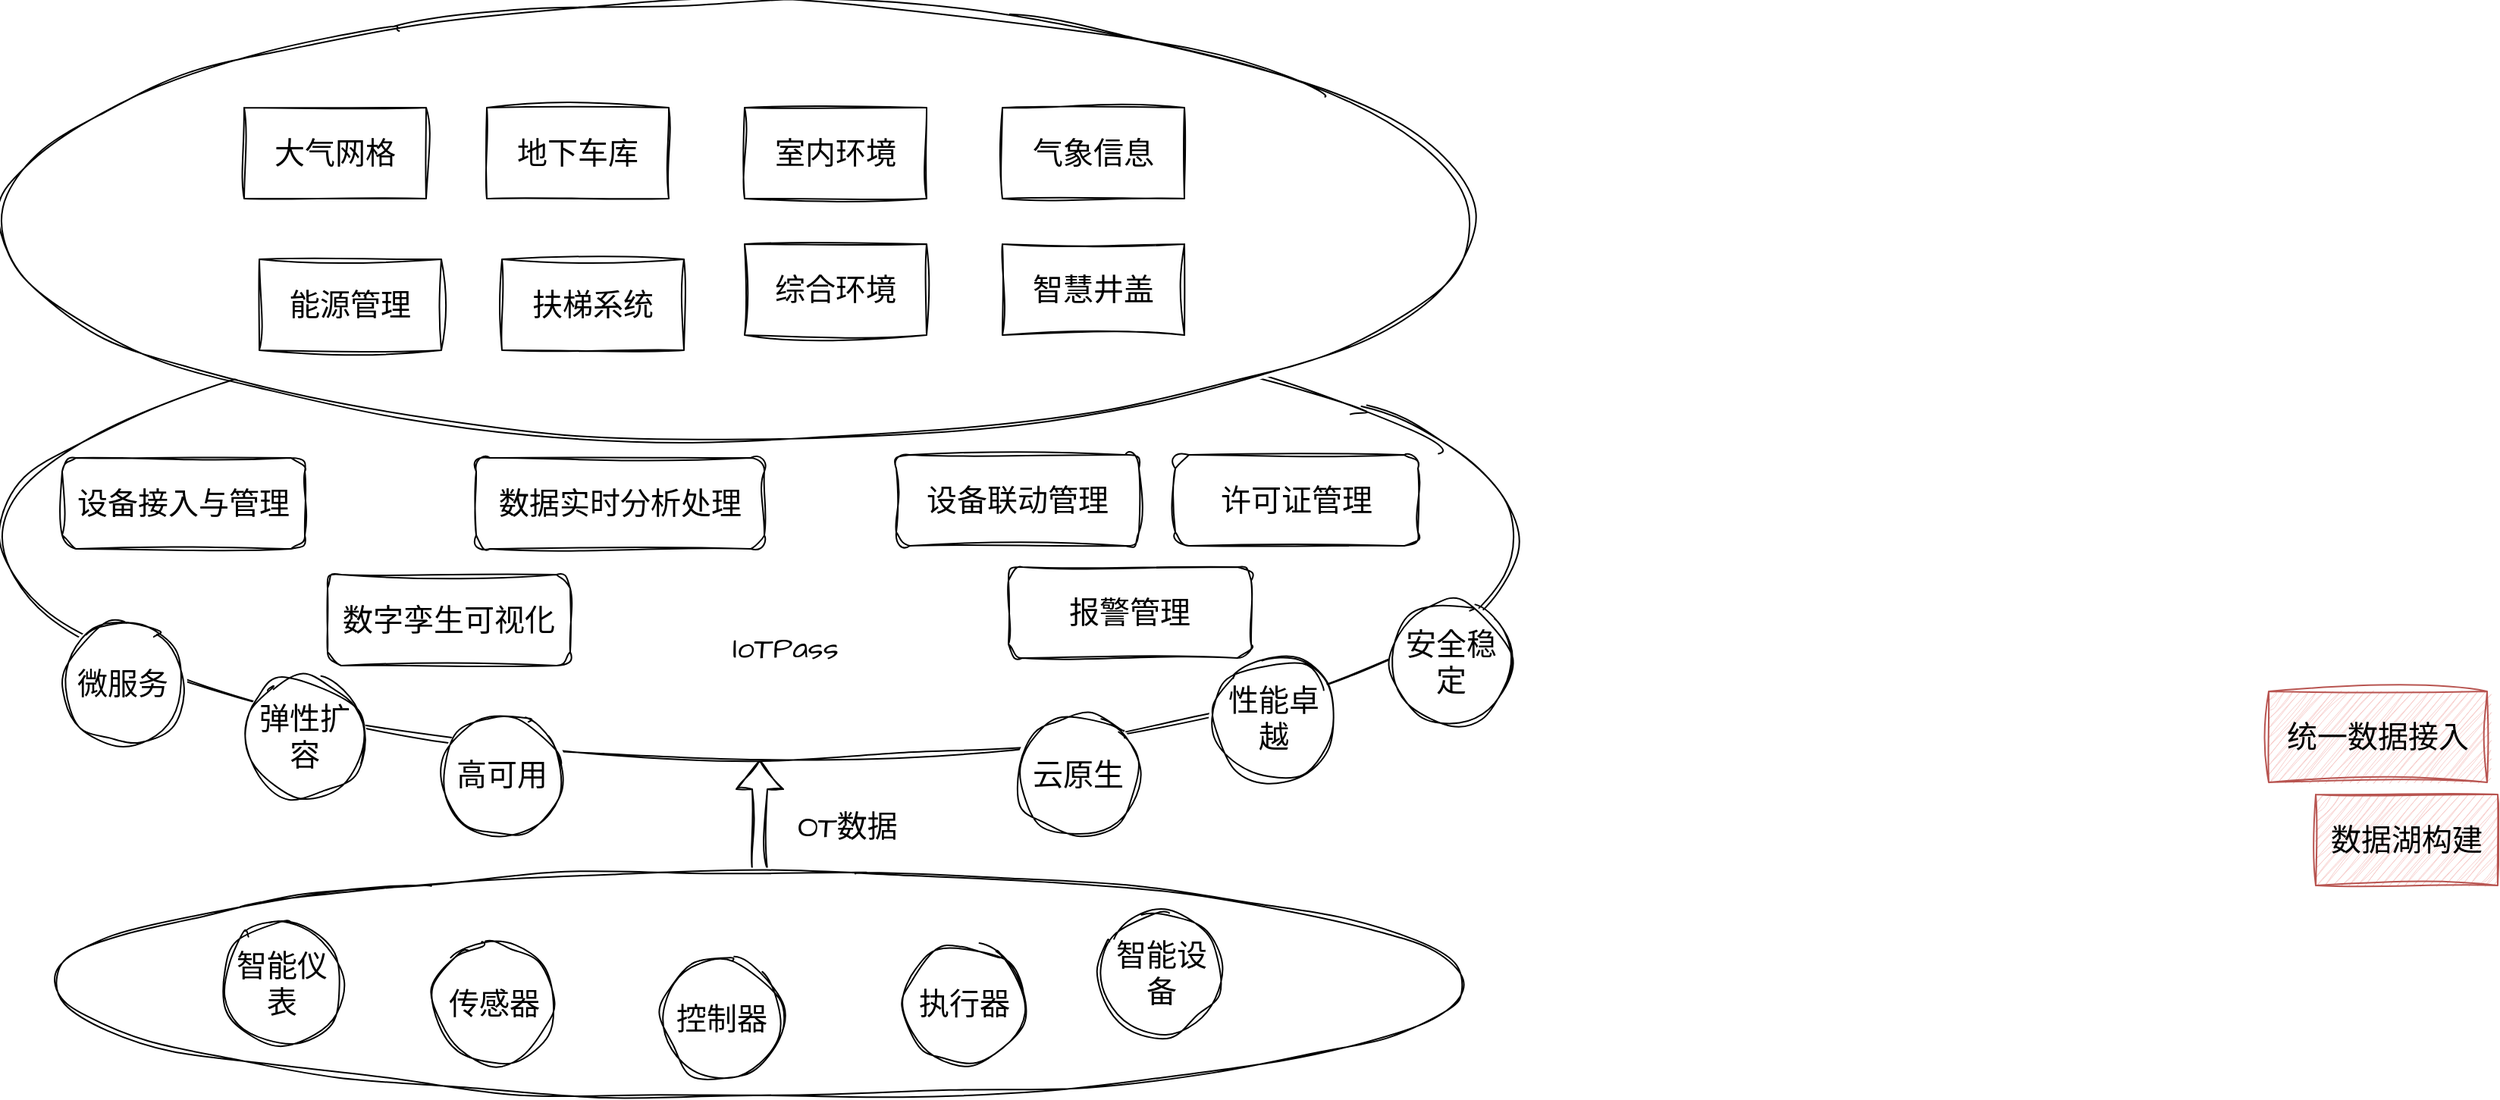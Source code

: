 <mxfile version="21.8.0" type="github" pages="3">
  <diagram name="Saas架构" id="m4n6hDYsiDirdl6bRJB4">
    <mxGraphModel dx="887" dy="1329" grid="0" gridSize="10" guides="1" tooltips="1" connect="0" arrows="1" fold="1" page="0" pageScale="1" pageWidth="827" pageHeight="1169" math="0" shadow="0">
      <root>
        <mxCell id="0" />
        <mxCell id="1" parent="0" />
        <mxCell id="RZoHzr7NwzyxJqicnZkD-8" value="" style="edgeStyle=none;shape=flexArrow;rounded=0;sketch=1;hachureGap=4;jiggle=2;curveFitting=1;orthogonalLoop=1;jettySize=auto;html=1;fontFamily=Architects Daughter;fontSource=https%3A%2F%2Ffonts.googleapis.com%2Fcss%3Ffamily%3DArchitects%2BDaughter;fontSize=16;" edge="1" parent="1" source="RZoHzr7NwzyxJqicnZkD-6" target="gieo1ZY8_jx4dygd5aAG-10">
          <mxGeometry relative="1" as="geometry" />
        </mxCell>
        <mxCell id="gieo1ZY8_jx4dygd5aAG-10" value="" style="ellipse;whiteSpace=wrap;html=1;sketch=1;hachureGap=4;jiggle=2;curveFitting=1;fontFamily=Architects Daughter;fontSource=https%3A%2F%2Ffonts.googleapis.com%2Fcss%3Ffamily%3DArchitects%2BDaughter;fontSize=20;" vertex="1" parent="1">
          <mxGeometry x="880" y="200" width="1000" height="290" as="geometry" />
        </mxCell>
        <mxCell id="gieo1ZY8_jx4dygd5aAG-12" value="设备接入与管理" style="rounded=1;whiteSpace=wrap;html=1;sketch=1;hachureGap=4;jiggle=2;curveFitting=1;fontFamily=Architects Daughter;fontSource=https%3A%2F%2Ffonts.googleapis.com%2Fcss%3Ffamily%3DArchitects%2BDaughter;fontSize=20;" vertex="1" parent="1">
          <mxGeometry x="920" y="291" width="160" height="60" as="geometry" />
        </mxCell>
        <mxCell id="gieo1ZY8_jx4dygd5aAG-13" value="数据实时分析处理" style="rounded=1;whiteSpace=wrap;html=1;sketch=1;hachureGap=4;jiggle=2;curveFitting=1;fontFamily=Architects Daughter;fontSource=https%3A%2F%2Ffonts.googleapis.com%2Fcss%3Ffamily%3DArchitects%2BDaughter;fontSize=20;" vertex="1" parent="1">
          <mxGeometry x="1193" y="291" width="190" height="60" as="geometry" />
        </mxCell>
        <mxCell id="gieo1ZY8_jx4dygd5aAG-14" value="数字孪生可视化" style="rounded=1;whiteSpace=wrap;html=1;sketch=1;hachureGap=4;jiggle=2;curveFitting=1;fontFamily=Architects Daughter;fontSource=https%3A%2F%2Ffonts.googleapis.com%2Fcss%3Ffamily%3DArchitects%2BDaughter;fontSize=20;" vertex="1" parent="1">
          <mxGeometry x="1095" y="368" width="160" height="60" as="geometry" />
        </mxCell>
        <mxCell id="gieo1ZY8_jx4dygd5aAG-15" value="报警管理" style="rounded=1;whiteSpace=wrap;html=1;sketch=1;hachureGap=4;jiggle=2;curveFitting=1;fontFamily=Architects Daughter;fontSource=https%3A%2F%2Ffonts.googleapis.com%2Fcss%3Ffamily%3DArchitects%2BDaughter;fontSize=20;" vertex="1" parent="1">
          <mxGeometry x="1544" y="363" width="160" height="60" as="geometry" />
        </mxCell>
        <mxCell id="gieo1ZY8_jx4dygd5aAG-16" value="设备联动管理" style="rounded=1;whiteSpace=wrap;html=1;sketch=1;hachureGap=4;jiggle=2;curveFitting=1;fontFamily=Architects Daughter;fontSource=https%3A%2F%2Ffonts.googleapis.com%2Fcss%3Ffamily%3DArchitects%2BDaughter;fontSize=20;" vertex="1" parent="1">
          <mxGeometry x="1470" y="289" width="160" height="60" as="geometry" />
        </mxCell>
        <mxCell id="gieo1ZY8_jx4dygd5aAG-17" value="微服务" style="ellipse;whiteSpace=wrap;html=1;aspect=fixed;sketch=1;hachureGap=4;jiggle=2;curveFitting=1;fontFamily=Architects Daughter;fontSource=https%3A%2F%2Ffonts.googleapis.com%2Fcss%3Ffamily%3DArchitects%2BDaughter;fontSize=20;" vertex="1" parent="1">
          <mxGeometry x="920" y="400" width="80" height="80" as="geometry" />
        </mxCell>
        <mxCell id="gieo1ZY8_jx4dygd5aAG-19" value="弹性扩容" style="ellipse;whiteSpace=wrap;html=1;aspect=fixed;sketch=1;hachureGap=4;jiggle=2;curveFitting=1;fontFamily=Architects Daughter;fontSource=https%3A%2F%2Ffonts.googleapis.com%2Fcss%3Ffamily%3DArchitects%2BDaughter;fontSize=20;" vertex="1" parent="1">
          <mxGeometry x="1040" y="435" width="80" height="80" as="geometry" />
        </mxCell>
        <mxCell id="gieo1ZY8_jx4dygd5aAG-20" value="高可用" style="ellipse;whiteSpace=wrap;html=1;aspect=fixed;sketch=1;hachureGap=4;jiggle=2;curveFitting=1;fontFamily=Architects Daughter;fontSource=https%3A%2F%2Ffonts.googleapis.com%2Fcss%3Ffamily%3DArchitects%2BDaughter;fontSize=20;" vertex="1" parent="1">
          <mxGeometry x="1170" y="460" width="80" height="80" as="geometry" />
        </mxCell>
        <mxCell id="gieo1ZY8_jx4dygd5aAG-21" value="云原生" style="ellipse;whiteSpace=wrap;html=1;aspect=fixed;sketch=1;hachureGap=4;jiggle=2;curveFitting=1;fontFamily=Architects Daughter;fontSource=https%3A%2F%2Ffonts.googleapis.com%2Fcss%3Ffamily%3DArchitects%2BDaughter;fontSize=20;" vertex="1" parent="1">
          <mxGeometry x="1550" y="460" width="80" height="80" as="geometry" />
        </mxCell>
        <mxCell id="gieo1ZY8_jx4dygd5aAG-22" value="性能卓越" style="ellipse;whiteSpace=wrap;html=1;aspect=fixed;sketch=1;hachureGap=4;jiggle=2;curveFitting=1;fontFamily=Architects Daughter;fontSource=https%3A%2F%2Ffonts.googleapis.com%2Fcss%3Ffamily%3DArchitects%2BDaughter;fontSize=20;" vertex="1" parent="1">
          <mxGeometry x="1679" y="423" width="80" height="80" as="geometry" />
        </mxCell>
        <mxCell id="RZoHzr7NwzyxJqicnZkD-9" value="OT数据" style="text;html=1;strokeColor=none;fillColor=none;align=center;verticalAlign=middle;whiteSpace=wrap;rounded=0;fontSize=20;fontFamily=Architects Daughter;" vertex="1" parent="1">
          <mxGeometry x="1383" y="519" width="110" height="30" as="geometry" />
        </mxCell>
        <mxCell id="uNp5tnJ4tZkyF2c7EMMy-1" value="" style="group" vertex="1" connectable="0" parent="1">
          <mxGeometry x="880" y="-10" width="970" height="290" as="geometry" />
        </mxCell>
        <mxCell id="gieo1ZY8_jx4dygd5aAG-1" value="" style="ellipse;whiteSpace=wrap;html=1;sketch=1;hachureGap=4;jiggle=2;curveFitting=1;fontFamily=Architects Daughter;fontSource=https%3A%2F%2Ffonts.googleapis.com%2Fcss%3Ffamily%3DArchitects%2BDaughter;fontSize=20;" vertex="1" parent="uNp5tnJ4tZkyF2c7EMMy-1">
          <mxGeometry width="970" height="290" as="geometry" />
        </mxCell>
        <mxCell id="gieo1ZY8_jx4dygd5aAG-2" value="大气网格" style="rounded=0;whiteSpace=wrap;html=1;sketch=1;hachureGap=4;jiggle=2;curveFitting=1;fontFamily=Architects Daughter;fontSource=https%3A%2F%2Ffonts.googleapis.com%2Fcss%3Ffamily%3DArchitects%2BDaughter;fontSize=20;" vertex="1" parent="uNp5tnJ4tZkyF2c7EMMy-1">
          <mxGeometry x="160" y="70" width="120" height="60" as="geometry" />
        </mxCell>
        <mxCell id="gieo1ZY8_jx4dygd5aAG-3" value="地下车库" style="rounded=0;whiteSpace=wrap;html=1;sketch=1;hachureGap=4;jiggle=2;curveFitting=1;fontFamily=Architects Daughter;fontSource=https%3A%2F%2Ffonts.googleapis.com%2Fcss%3Ffamily%3DArchitects%2BDaughter;fontSize=20;" vertex="1" parent="uNp5tnJ4tZkyF2c7EMMy-1">
          <mxGeometry x="320" y="70" width="120" height="60" as="geometry" />
        </mxCell>
        <mxCell id="gieo1ZY8_jx4dygd5aAG-4" value="能源管理" style="rounded=0;whiteSpace=wrap;html=1;sketch=1;hachureGap=4;jiggle=2;curveFitting=1;fontFamily=Architects Daughter;fontSource=https%3A%2F%2Ffonts.googleapis.com%2Fcss%3Ffamily%3DArchitects%2BDaughter;fontSize=20;" vertex="1" parent="uNp5tnJ4tZkyF2c7EMMy-1">
          <mxGeometry x="170" y="170" width="120" height="60" as="geometry" />
        </mxCell>
        <mxCell id="gieo1ZY8_jx4dygd5aAG-5" value="扶梯系统" style="rounded=0;whiteSpace=wrap;html=1;sketch=1;hachureGap=4;jiggle=2;curveFitting=1;fontFamily=Architects Daughter;fontSource=https%3A%2F%2Ffonts.googleapis.com%2Fcss%3Ffamily%3DArchitects%2BDaughter;fontSize=20;" vertex="1" parent="uNp5tnJ4tZkyF2c7EMMy-1">
          <mxGeometry x="330" y="170" width="120" height="60" as="geometry" />
        </mxCell>
        <mxCell id="gieo1ZY8_jx4dygd5aAG-6" value="室内环境" style="rounded=0;whiteSpace=wrap;html=1;sketch=1;hachureGap=4;jiggle=2;curveFitting=1;fontFamily=Architects Daughter;fontSource=https%3A%2F%2Ffonts.googleapis.com%2Fcss%3Ffamily%3DArchitects%2BDaughter;fontSize=20;" vertex="1" parent="uNp5tnJ4tZkyF2c7EMMy-1">
          <mxGeometry x="490" y="70" width="120" height="60" as="geometry" />
        </mxCell>
        <mxCell id="gieo1ZY8_jx4dygd5aAG-7" value="综合环境" style="rounded=0;whiteSpace=wrap;html=1;sketch=1;hachureGap=4;jiggle=2;curveFitting=1;fontFamily=Architects Daughter;fontSource=https%3A%2F%2Ffonts.googleapis.com%2Fcss%3Ffamily%3DArchitects%2BDaughter;fontSize=20;" vertex="1" parent="uNp5tnJ4tZkyF2c7EMMy-1">
          <mxGeometry x="490" y="160" width="120" height="60" as="geometry" />
        </mxCell>
        <mxCell id="gieo1ZY8_jx4dygd5aAG-8" value="气象信息" style="rounded=0;whiteSpace=wrap;html=1;sketch=1;hachureGap=4;jiggle=2;curveFitting=1;fontFamily=Architects Daughter;fontSource=https%3A%2F%2Ffonts.googleapis.com%2Fcss%3Ffamily%3DArchitects%2BDaughter;fontSize=20;" vertex="1" parent="uNp5tnJ4tZkyF2c7EMMy-1">
          <mxGeometry x="660" y="70" width="120" height="60" as="geometry" />
        </mxCell>
        <mxCell id="gieo1ZY8_jx4dygd5aAG-9" value="智慧井盖" style="rounded=0;whiteSpace=wrap;html=1;sketch=1;hachureGap=4;jiggle=2;curveFitting=1;fontFamily=Architects Daughter;fontSource=https%3A%2F%2Ffonts.googleapis.com%2Fcss%3Ffamily%3DArchitects%2BDaughter;fontSize=20;" vertex="1" parent="uNp5tnJ4tZkyF2c7EMMy-1">
          <mxGeometry x="660" y="160" width="120" height="60" as="geometry" />
        </mxCell>
        <mxCell id="uNp5tnJ4tZkyF2c7EMMy-2" value="" style="group" vertex="1" connectable="0" parent="1">
          <mxGeometry x="915" y="563" width="930" height="150" as="geometry" />
        </mxCell>
        <mxCell id="RZoHzr7NwzyxJqicnZkD-6" value="" style="ellipse;whiteSpace=wrap;html=1;sketch=1;hachureGap=4;jiggle=2;curveFitting=1;fontFamily=Architects Daughter;fontSource=https%3A%2F%2Ffonts.googleapis.com%2Fcss%3Ffamily%3DArchitects%2BDaughter;fontSize=20;" vertex="1" parent="uNp5tnJ4tZkyF2c7EMMy-2">
          <mxGeometry width="930" height="150" as="geometry" />
        </mxCell>
        <mxCell id="RZoHzr7NwzyxJqicnZkD-1" value="智能仪表" style="ellipse;whiteSpace=wrap;html=1;aspect=fixed;sketch=1;hachureGap=4;jiggle=2;curveFitting=1;fontFamily=Architects Daughter;fontSource=https%3A%2F%2Ffonts.googleapis.com%2Fcss%3Ffamily%3DArchitects%2BDaughter;fontSize=20;" vertex="1" parent="uNp5tnJ4tZkyF2c7EMMy-2">
          <mxGeometry x="110" y="35" width="80" height="80" as="geometry" />
        </mxCell>
        <mxCell id="RZoHzr7NwzyxJqicnZkD-2" value="传感器" style="ellipse;whiteSpace=wrap;html=1;aspect=fixed;sketch=1;hachureGap=4;jiggle=2;curveFitting=1;fontFamily=Architects Daughter;fontSource=https%3A%2F%2Ffonts.googleapis.com%2Fcss%3Ffamily%3DArchitects%2BDaughter;fontSize=20;" vertex="1" parent="uNp5tnJ4tZkyF2c7EMMy-2">
          <mxGeometry x="250" y="48" width="80" height="80" as="geometry" />
        </mxCell>
        <mxCell id="RZoHzr7NwzyxJqicnZkD-3" value="控制器" style="ellipse;whiteSpace=wrap;html=1;aspect=fixed;sketch=1;hachureGap=4;jiggle=2;curveFitting=1;fontFamily=Architects Daughter;fontSource=https%3A%2F%2Ffonts.googleapis.com%2Fcss%3Ffamily%3DArchitects%2BDaughter;fontSize=20;" vertex="1" parent="uNp5tnJ4tZkyF2c7EMMy-2">
          <mxGeometry x="400" y="58" width="80" height="80" as="geometry" />
        </mxCell>
        <mxCell id="RZoHzr7NwzyxJqicnZkD-4" value="执行器" style="ellipse;whiteSpace=wrap;html=1;aspect=fixed;sketch=1;hachureGap=4;jiggle=2;curveFitting=1;fontFamily=Architects Daughter;fontSource=https%3A%2F%2Ffonts.googleapis.com%2Fcss%3Ffamily%3DArchitects%2BDaughter;fontSize=20;" vertex="1" parent="uNp5tnJ4tZkyF2c7EMMy-2">
          <mxGeometry x="560" y="48" width="80" height="80" as="geometry" />
        </mxCell>
        <mxCell id="RZoHzr7NwzyxJqicnZkD-5" value="智能设备" style="ellipse;whiteSpace=wrap;html=1;aspect=fixed;sketch=1;hachureGap=4;jiggle=2;curveFitting=1;fontFamily=Architects Daughter;fontSource=https%3A%2F%2Ffonts.googleapis.com%2Fcss%3Ffamily%3DArchitects%2BDaughter;fontSize=20;" vertex="1" parent="uNp5tnJ4tZkyF2c7EMMy-2">
          <mxGeometry x="690" y="28" width="80" height="80" as="geometry" />
        </mxCell>
        <mxCell id="SCksu0IfBaA1AnJni7-R-1" value="数据湖构建" style="rounded=0;whiteSpace=wrap;html=1;sketch=1;hachureGap=4;jiggle=2;curveFitting=1;fontFamily=Architects Daughter;fontSource=https%3A%2F%2Ffonts.googleapis.com%2Fcss%3Ffamily%3DArchitects%2BDaughter;fontSize=20;fillColor=#f8cecc;strokeColor=#b85450;" vertex="1" parent="1">
          <mxGeometry x="2406" y="513" width="120" height="60" as="geometry" />
        </mxCell>
        <mxCell id="SCksu0IfBaA1AnJni7-R-2" value="统一数据接入" style="rounded=0;whiteSpace=wrap;html=1;sketch=1;hachureGap=4;jiggle=2;curveFitting=1;fontFamily=Architects Daughter;fontSource=https%3A%2F%2Ffonts.googleapis.com%2Fcss%3Ffamily%3DArchitects%2BDaughter;fontSize=20;fillColor=#f8cecc;strokeColor=#b85450;" vertex="1" parent="1">
          <mxGeometry x="2375" y="445" width="144" height="60" as="geometry" />
        </mxCell>
        <mxCell id="OYbsuulFnMW0vFrFwPcv-1" value="IoTPass" style="text;html=1;strokeColor=none;fillColor=none;align=center;verticalAlign=middle;whiteSpace=wrap;rounded=0;fontSize=20;fontFamily=Architects Daughter;" vertex="1" parent="1">
          <mxGeometry x="1337" y="394" width="120" height="44" as="geometry" />
        </mxCell>
        <mxCell id="OYbsuulFnMW0vFrFwPcv-4" value="许可证管理" style="rounded=1;whiteSpace=wrap;html=1;sketch=1;hachureGap=4;jiggle=2;curveFitting=1;fontFamily=Architects Daughter;fontSource=https%3A%2F%2Ffonts.googleapis.com%2Fcss%3Ffamily%3DArchitects%2BDaughter;fontSize=20;" vertex="1" parent="1">
          <mxGeometry x="1654" y="289" width="160" height="60" as="geometry" />
        </mxCell>
        <mxCell id="OYbsuulFnMW0vFrFwPcv-5" value="安全稳定" style="ellipse;whiteSpace=wrap;html=1;aspect=fixed;sketch=1;hachureGap=4;jiggle=2;curveFitting=1;fontFamily=Architects Daughter;fontSource=https%3A%2F%2Ffonts.googleapis.com%2Fcss%3Ffamily%3DArchitects%2BDaughter;fontSize=20;" vertex="1" parent="1">
          <mxGeometry x="1796" y="386" width="80" height="80" as="geometry" />
        </mxCell>
      </root>
    </mxGraphModel>
  </diagram>
  <diagram id="pRVTCiDznoJP4SaoYn0O" name="qiwu-生态">
    <mxGraphModel dx="3668" dy="2380" grid="0" gridSize="10" guides="1" tooltips="1" connect="1" arrows="1" fold="1" page="0" pageScale="1" pageWidth="827" pageHeight="1169" background="none" math="0" shadow="0">
      <root>
        <mxCell id="0" />
        <mxCell id="1" parent="0" />
        <mxCell id="xxG4hAWc2aa8iWKXuHqr-14" value="" style="rounded=0;whiteSpace=wrap;html=1;sketch=1;hachureGap=4;jiggle=2;curveFitting=1;fontFamily=Architects Daughter;fontSource=https%3A%2F%2Ffonts.googleapis.com%2Fcss%3Ffamily%3DArchitects%2BDaughter;fontSize=20;" vertex="1" parent="1">
          <mxGeometry x="-521" y="-574" width="1319" height="1254.5" as="geometry" />
        </mxCell>
        <mxCell id="Uzu1ptEVXx7t58TAPy_s-6" value="" style="rounded=0;whiteSpace=wrap;html=1;sketch=1;hachureGap=4;jiggle=2;curveFitting=1;fontFamily=Architects Daughter;fontSource=https%3A%2F%2Ffonts.googleapis.com%2Fcss%3Ffamily%3DArchitects%2BDaughter;fontSize=20;" vertex="1" parent="1">
          <mxGeometry x="-521" y="979" width="1330" height="133" as="geometry" />
        </mxCell>
        <mxCell id="hugcR3Eo1ismiDNniAp8-1" value="" style="rounded=0;whiteSpace=wrap;html=1;sketch=1;hachureGap=4;jiggle=2;curveFitting=1;fontFamily=Architects Daughter;fontSource=https%3A%2F%2Ffonts.googleapis.com%2Fcss%3Ffamily%3DArchitects%2BDaughter;fontSize=20;" vertex="1" parent="1">
          <mxGeometry x="-521" y="1128" width="1332" height="60" as="geometry" />
        </mxCell>
        <mxCell id="hugcR3Eo1ismiDNniAp8-3" value="智能设备" style="text;html=1;strokeColor=none;fillColor=none;align=center;verticalAlign=middle;whiteSpace=wrap;rounded=0;fontSize=20;fontFamily=Architects Daughter;" vertex="1" parent="1">
          <mxGeometry x="-227.5" y="1145.5" width="90" height="30" as="geometry" />
        </mxCell>
        <mxCell id="hugcR3Eo1ismiDNniAp8-4" value="智能仪表" style="text;html=1;strokeColor=none;fillColor=none;align=center;verticalAlign=middle;whiteSpace=wrap;rounded=0;fontSize=20;fontFamily=Architects Daughter;" vertex="1" parent="1">
          <mxGeometry x="31" y="1150.5" width="90" height="30" as="geometry" />
        </mxCell>
        <mxCell id="hugcR3Eo1ismiDNniAp8-5" value="传感器" style="text;html=1;strokeColor=none;fillColor=none;align=center;verticalAlign=middle;whiteSpace=wrap;rounded=0;fontSize=20;fontFamily=Architects Daughter;" vertex="1" parent="1">
          <mxGeometry x="324.63" y="1150.5" width="90" height="25" as="geometry" />
        </mxCell>
        <mxCell id="hugcR3Eo1ismiDNniAp8-6" value="控制器" style="text;html=1;strokeColor=none;fillColor=none;align=center;verticalAlign=middle;whiteSpace=wrap;rounded=0;fontSize=20;fontFamily=Architects Daughter;" vertex="1" parent="1">
          <mxGeometry x="593" y="1145.5" width="70" height="30" as="geometry" />
        </mxCell>
        <mxCell id="dXVFVvahKi281tKbh2ci-2" value="设备" style="rounded=0;whiteSpace=wrap;html=1;sketch=1;hachureGap=4;jiggle=2;curveFitting=1;fontFamily=Architects Daughter;fontSource=https%3A%2F%2Ffonts.googleapis.com%2Fcss%3Ffamily%3DArchitects%2BDaughter;fontSize=20;fillColor=#dae8fc;strokeColor=#6c8ebf;" vertex="1" parent="1">
          <mxGeometry x="-520" y="1133" width="121" height="53" as="geometry" />
        </mxCell>
        <mxCell id="dXVFVvahKi281tKbh2ci-3" value="边缘智能化" style="rounded=0;whiteSpace=wrap;html=1;sketch=1;hachureGap=4;jiggle=2;curveFitting=1;fontFamily=Architects Daughter;fontSource=https%3A%2F%2Ffonts.googleapis.com%2Fcss%3Ffamily%3DArchitects%2BDaughter;fontSize=20;fillColor=#dae8fc;strokeColor=#6c8ebf;" vertex="1" parent="1">
          <mxGeometry x="-520" y="979" width="121" height="128" as="geometry" />
        </mxCell>
        <mxCell id="dXVFVvahKi281tKbh2ci-6" value="" style="rounded=0;whiteSpace=wrap;html=1;sketch=1;hachureGap=4;jiggle=2;curveFitting=1;fontFamily=Architects Daughter;fontSource=https%3A%2F%2Ffonts.googleapis.com%2Fcss%3Ffamily%3DArchitects%2BDaughter;fontSize=20;" vertex="1" parent="1">
          <mxGeometry x="-342.5" y="985.5" width="193.5" height="122" as="geometry" />
        </mxCell>
        <mxCell id="dXVFVvahKi281tKbh2ci-5" value="工业SCADA" style="text;html=1;strokeColor=#6c8ebf;fillColor=#dae8fc;align=center;verticalAlign=middle;whiteSpace=wrap;rounded=0;fontSize=20;fontFamily=Architects Daughter;" vertex="1" parent="1">
          <mxGeometry x="-314" y="989" width="118" height="30" as="geometry" />
        </mxCell>
        <mxCell id="dXVFVvahKi281tKbh2ci-7" value="qiwuAccess/CNC" style="text;html=1;strokeColor=none;fillColor=none;align=center;verticalAlign=middle;whiteSpace=wrap;rounded=0;fontSize=14;fontFamily=Architects Daughter;" vertex="1" parent="1">
          <mxGeometry x="-323.75" y="1026" width="143" height="30" as="geometry" />
        </mxCell>
        <mxCell id="dXVFVvahKi281tKbh2ci-8" value="qiwuAccess/HMI" style="text;html=1;strokeColor=none;fillColor=none;align=center;verticalAlign=middle;whiteSpace=wrap;rounded=0;fontSize=14;fontFamily=Architects Daughter;" vertex="1" parent="1">
          <mxGeometry x="-329" y="1049" width="143" height="30" as="geometry" />
        </mxCell>
        <mxCell id="dXVFVvahKi281tKbh2ci-9" value="qiwuAccess/NFS" style="text;html=1;strokeColor=none;fillColor=none;align=center;verticalAlign=middle;whiteSpace=wrap;rounded=0;fontSize=14;fontFamily=Architects Daughter;" vertex="1" parent="1">
          <mxGeometry x="-329" y="1072.5" width="143" height="31" as="geometry" />
        </mxCell>
        <mxCell id="dXVFVvahKi281tKbh2ci-14" value="" style="rounded=0;whiteSpace=wrap;html=1;sketch=1;hachureGap=4;jiggle=2;curveFitting=1;fontFamily=Architects Daughter;fontSource=https%3A%2F%2Ffonts.googleapis.com%2Fcss%3Ffamily%3DArchitects%2BDaughter;fontSize=20;" vertex="1" parent="1">
          <mxGeometry x="-88" y="982" width="255" height="126" as="geometry" />
        </mxCell>
        <mxCell id="Uzu1ptEVXx7t58TAPy_s-8" value="硬件网关" style="text;html=1;strokeColor=#6c8ebf;fillColor=#dae8fc;align=center;verticalAlign=middle;whiteSpace=wrap;rounded=0;fontSize=20;fontFamily=Architects Daughter;" vertex="1" parent="1">
          <mxGeometry x="-8.5" y="986.5" width="90" height="35" as="geometry" />
        </mxCell>
        <mxCell id="dXVFVvahKi281tKbh2ci-17" value="QIWU-PaaS/Modbus" style="text;html=1;strokeColor=none;fillColor=none;align=center;verticalAlign=middle;whiteSpace=wrap;rounded=0;fontSize=14;fontFamily=Architects Daughter;" vertex="1" parent="1">
          <mxGeometry x="-35" y="1026" width="143" height="30" as="geometry" />
        </mxCell>
        <mxCell id="dXVFVvahKi281tKbh2ci-20" value="" style="rounded=0;whiteSpace=wrap;html=1;sketch=1;hachureGap=4;jiggle=2;curveFitting=1;fontFamily=Architects Daughter;fontSource=https%3A%2F%2Ffonts.googleapis.com%2Fcss%3Ffamily%3DArchitects%2BDaughter;fontSize=20;" vertex="1" parent="1">
          <mxGeometry x="255" y="984.5" width="472" height="123" as="geometry" />
        </mxCell>
        <mxCell id="dXVFVvahKi281tKbh2ci-19" value="QIWU-PaaS/MQTT" style="text;html=1;strokeColor=none;fillColor=none;align=center;verticalAlign=middle;whiteSpace=wrap;rounded=0;fontSize=14;fontFamily=Architects Daughter;" vertex="1" parent="1">
          <mxGeometry x="-45.38" y="1062" width="143" height="30" as="geometry" />
        </mxCell>
        <mxCell id="Uzu1ptEVXx7t58TAPy_s-14" value="边缘网关" style="text;html=1;strokeColor=#6c8ebf;fillColor=#dae8fc;align=center;verticalAlign=middle;whiteSpace=wrap;rounded=0;fontSize=20;fontFamily=Architects Daughter;" vertex="1" parent="1">
          <mxGeometry x="400.63" y="985.5" width="190" height="30" as="geometry" />
        </mxCell>
        <mxCell id="dXVFVvahKi281tKbh2ci-22" value="QIWU-PaaS/RAM" style="text;html=1;strokeColor=none;fillColor=none;align=center;verticalAlign=middle;whiteSpace=wrap;rounded=0;fontSize=14;fontFamily=Architects Daughter;" vertex="1" parent="1">
          <mxGeometry x="324.63" y="1029" width="143" height="30" as="geometry" />
        </mxCell>
        <mxCell id="dXVFVvahKi281tKbh2ci-23" value="QIWU-PaaS/IOS" style="text;html=1;strokeColor=none;fillColor=none;align=center;verticalAlign=middle;whiteSpace=wrap;rounded=0;fontSize=14;fontFamily=Architects Daughter;" vertex="1" parent="1">
          <mxGeometry x="257.63" y="1068" width="143" height="30" as="geometry" />
        </mxCell>
        <mxCell id="dXVFVvahKi281tKbh2ci-24" value="QIWU-PaaS/Android" style="text;html=1;strokeColor=none;fillColor=none;align=center;verticalAlign=middle;whiteSpace=wrap;rounded=0;fontSize=14;fontFamily=Architects Daughter;" vertex="1" parent="1">
          <mxGeometry x="431" y="1068" width="143" height="30" as="geometry" />
        </mxCell>
        <mxCell id="dXVFVvahKi281tKbh2ci-25" value="QIWU-PaaS/PC" style="text;html=1;strokeColor=none;fillColor=none;align=center;verticalAlign=middle;whiteSpace=wrap;rounded=0;fontSize=14;fontFamily=Architects Daughter;" vertex="1" parent="1">
          <mxGeometry x="512" y="1026" width="143" height="30" as="geometry" />
        </mxCell>
        <mxCell id="dXVFVvahKi281tKbh2ci-27" value="QIWU-PaaS/SERVER" style="text;html=1;strokeColor=none;fillColor=none;align=center;verticalAlign=middle;whiteSpace=wrap;rounded=0;fontSize=14;fontFamily=Architects Daughter;" vertex="1" parent="1">
          <mxGeometry x="591" y="1070.5" width="143" height="30" as="geometry" />
        </mxCell>
        <mxCell id="jM1yriNwd3W5rqvQQaX0-2" value="" style="rounded=0;whiteSpace=wrap;html=1;sketch=1;hachureGap=4;jiggle=2;curveFitting=1;fontFamily=Architects Daughter;fontSource=https%3A%2F%2Ffonts.googleapis.com%2Fcss%3Ffamily%3DArchitects%2BDaughter;fontSize=20;" vertex="1" parent="1">
          <mxGeometry x="-516.5" y="708" width="1314.5" height="121" as="geometry" />
        </mxCell>
        <mxCell id="vBun9J7u5blCc5pX4mfy-2" value="" style="rounded=0;whiteSpace=wrap;html=1;sketch=1;hachureGap=4;jiggle=2;curveFitting=1;fontFamily=Architects Daughter;fontSource=https%3A%2F%2Ffonts.googleapis.com%2Fcss%3Ffamily%3DArchitects%2BDaughter;fontSize=20;" vertex="1" parent="1">
          <mxGeometry x="-525" y="864" width="1329" height="96" as="geometry" />
        </mxCell>
        <mxCell id="vBun9J7u5blCc5pX4mfy-1" value="IaaS" style="rounded=0;whiteSpace=wrap;html=1;sketch=1;hachureGap=4;jiggle=2;curveFitting=1;fontFamily=Architects Daughter;fontSource=https%3A%2F%2Ffonts.googleapis.com%2Fcss%3Ffamily%3DArchitects%2BDaughter;fontSize=20;fillColor=#dae8fc;strokeColor=#6c8ebf;" vertex="1" parent="1">
          <mxGeometry x="-521" y="868.25" width="120" height="87.5" as="geometry" />
        </mxCell>
        <mxCell id="vBun9J7u5blCc5pX4mfy-3" value="" style="rounded=0;whiteSpace=wrap;html=1;sketch=1;hachureGap=4;jiggle=2;curveFitting=1;fontFamily=Architects Daughter;fontSource=https%3A%2F%2Ffonts.googleapis.com%2Fcss%3Ffamily%3DArchitects%2BDaughter;fontSize=20;" vertex="1" parent="1">
          <mxGeometry x="-373.5" y="715.5" width="323.5" height="105" as="geometry" />
        </mxCell>
        <mxCell id="vBun9J7u5blCc5pX4mfy-4" value="" style="rounded=0;whiteSpace=wrap;html=1;sketch=1;hachureGap=4;jiggle=2;curveFitting=1;fontFamily=Architects Daughter;fontSource=https%3A%2F%2Ffonts.googleapis.com%2Fcss%3Ffamily%3DArchitects%2BDaughter;fontSize=20;" vertex="1" parent="1">
          <mxGeometry x="125" y="874.63" width="624" height="85.37" as="geometry" />
        </mxCell>
        <mxCell id="vBun9J7u5blCc5pX4mfy-5" value="" style="rounded=0;whiteSpace=wrap;html=1;sketch=1;hachureGap=4;jiggle=2;curveFitting=1;fontFamily=Architects Daughter;fontSource=https%3A%2F%2Ffonts.googleapis.com%2Fcss%3Ffamily%3DArchitects%2BDaughter;fontSize=20;" vertex="1" parent="1">
          <mxGeometry x="-377" y="876" width="435" height="87.37" as="geometry" />
        </mxCell>
        <mxCell id="dXVFVvahKi281tKbh2ci-28" value="公有云" style="text;html=1;strokeColor=#6c8ebf;fillColor=#dae8fc;align=center;verticalAlign=middle;whiteSpace=wrap;rounded=0;fontSize=20;fontFamily=Architects Daughter;" vertex="1" parent="1">
          <mxGeometry x="-260.5" y="892.13" width="206.5" height="24.75" as="geometry" />
        </mxCell>
        <mxCell id="dXVFVvahKi281tKbh2ci-31" value="阿里云" style="text;html=1;strokeColor=none;fillColor=none;align=center;verticalAlign=middle;whiteSpace=wrap;rounded=0;fontSize=14;fontFamily=Architects Daughter;" vertex="1" parent="1">
          <mxGeometry x="-337.5" y="918.25" width="87" height="30" as="geometry" />
        </mxCell>
        <mxCell id="dXVFVvahKi281tKbh2ci-32" value="aws" style="text;html=1;strokeColor=none;fillColor=none;align=center;verticalAlign=middle;whiteSpace=wrap;rounded=0;fontSize=14;fontFamily=Architects Daughter;" vertex="1" parent="1">
          <mxGeometry x="-226" y="919.25" width="69" height="30" as="geometry" />
        </mxCell>
        <mxCell id="dXVFVvahKi281tKbh2ci-33" value="Azure" style="text;html=1;strokeColor=none;fillColor=none;align=center;verticalAlign=middle;whiteSpace=wrap;rounded=0;fontSize=14;fontFamily=Architects Daughter;" vertex="1" parent="1">
          <mxGeometry x="-42" y="920.25" width="70.5" height="28" as="geometry" />
        </mxCell>
        <mxCell id="dXVFVvahKi281tKbh2ci-35" value="腾讯云" style="text;html=1;strokeColor=none;fillColor=none;align=center;verticalAlign=middle;whiteSpace=wrap;rounded=0;fontSize=14;fontFamily=Architects Daughter;" vertex="1" parent="1">
          <mxGeometry x="-125.5" y="920.25" width="70.5" height="28" as="geometry" />
        </mxCell>
        <mxCell id="dXVFVvahKi281tKbh2ci-37" value="私有云" style="text;html=1;strokeColor=#6c8ebf;fillColor=#dae8fc;align=center;verticalAlign=middle;whiteSpace=wrap;rounded=0;fontSize=20;fontFamily=Architects Daughter;" vertex="1" parent="1">
          <mxGeometry x="212" y="879" width="405" height="24.75" as="geometry" />
        </mxCell>
        <mxCell id="dXVFVvahKi281tKbh2ci-38" value="OpenStack" style="text;html=1;strokeColor=none;fillColor=none;align=center;verticalAlign=middle;whiteSpace=wrap;rounded=0;fontSize=20;fontFamily=Architects Daughter;" vertex="1" parent="1">
          <mxGeometry x="261" y="923" width="116" height="30" as="geometry" />
        </mxCell>
        <mxCell id="dXVFVvahKi281tKbh2ci-39" value="QiwuStack" style="text;html=1;strokeColor=none;fillColor=none;align=center;verticalAlign=middle;whiteSpace=wrap;rounded=0;fontSize=20;fontFamily=Architects Daughter;" vertex="1" parent="1">
          <mxGeometry x="519" y="916.88" width="116" height="30" as="geometry" />
        </mxCell>
        <mxCell id="xxG4hAWc2aa8iWKXuHqr-1" value="EnSaas" style="rounded=0;whiteSpace=wrap;html=1;sketch=1;hachureGap=4;jiggle=2;curveFitting=1;fontFamily=Architects Daughter;fontSource=https%3A%2F%2Ffonts.googleapis.com%2Fcss%3Ffamily%3DArchitects%2BDaughter;fontSize=20;fillColor=#dae8fc;strokeColor=#6c8ebf;" vertex="1" parent="1">
          <mxGeometry x="-516" y="708" width="120" height="125" as="geometry" />
        </mxCell>
        <mxCell id="xxG4hAWc2aa8iWKXuHqr-4" value="- 健康检查" style="text;html=1;strokeColor=none;fillColor=none;align=center;verticalAlign=middle;whiteSpace=wrap;rounded=0;fontSize=20;fontFamily=Architects Daughter;" vertex="1" parent="1">
          <mxGeometry x="-207" y="775.5" width="135" height="30" as="geometry" />
        </mxCell>
        <mxCell id="xxG4hAWc2aa8iWKXuHqr-5" value="- 弹性扩容" style="text;html=1;strokeColor=none;fillColor=none;align=center;verticalAlign=middle;whiteSpace=wrap;rounded=0;fontSize=20;fontFamily=Architects Daughter;" vertex="1" parent="1">
          <mxGeometry x="-361" y="775.5" width="135" height="30" as="geometry" />
        </mxCell>
        <mxCell id="xxG4hAWc2aa8iWKXuHqr-6" value="kubernets" style="text;html=1;strokeColor=#6c8ebf;fillColor=#dae8fc;align=center;verticalAlign=middle;whiteSpace=wrap;rounded=0;fontSize=20;fontFamily=Architects Daughter;" vertex="1" parent="1">
          <mxGeometry x="-281" y="725.5" width="135" height="30" as="geometry" />
        </mxCell>
        <mxCell id="xxG4hAWc2aa8iWKXuHqr-7" value="" style="rounded=0;whiteSpace=wrap;html=1;sketch=1;hachureGap=4;jiggle=2;curveFitting=1;fontFamily=Architects Daughter;fontSource=https%3A%2F%2Ffonts.googleapis.com%2Fcss%3Ffamily%3DArchitects%2BDaughter;fontSize=20;" vertex="1" parent="1">
          <mxGeometry x="123.75" y="716" width="620.5" height="105" as="geometry" />
        </mxCell>
        <mxCell id="xxG4hAWc2aa8iWKXuHqr-8" value="CLOUD NATIVE" style="text;html=1;strokeColor=#6c8ebf;fillColor=#dae8fc;align=center;verticalAlign=middle;whiteSpace=wrap;rounded=0;fontSize=20;fontFamily=Architects Daughter;" vertex="1" parent="1">
          <mxGeometry x="205" y="719" width="416" height="30" as="geometry" />
        </mxCell>
        <mxCell id="xxG4hAWc2aa8iWKXuHqr-10" value="Azure EKS" style="text;html=1;strokeColor=none;fillColor=none;align=center;verticalAlign=middle;whiteSpace=wrap;rounded=0;fontSize=20;fontFamily=Architects Daughter;" vertex="1" parent="1">
          <mxGeometry x="133.62" y="775.5" width="135" height="30" as="geometry" />
        </mxCell>
        <mxCell id="xxG4hAWc2aa8iWKXuHqr-11" value="Alibaba ACK" style="text;html=1;strokeColor=none;fillColor=none;align=center;verticalAlign=middle;whiteSpace=wrap;rounded=0;fontSize=20;fontFamily=Architects Daughter;" vertex="1" parent="1">
          <mxGeometry x="447" y="779" width="135" height="30" as="geometry" />
        </mxCell>
        <mxCell id="xxG4hAWc2aa8iWKXuHqr-12" value="QIWU QWR" style="text;html=1;strokeColor=none;fillColor=none;align=center;verticalAlign=middle;whiteSpace=wrap;rounded=0;fontSize=20;fontFamily=Architects Daughter;" vertex="1" parent="1">
          <mxGeometry x="606.5" y="782" width="135" height="30" as="geometry" />
        </mxCell>
        <mxCell id="xxG4hAWc2aa8iWKXuHqr-13" value="HUAWEI SWR" style="text;html=1;strokeColor=none;fillColor=none;align=center;verticalAlign=middle;whiteSpace=wrap;rounded=0;fontSize=20;fontFamily=Architects Daughter;" vertex="1" parent="1">
          <mxGeometry x="296" y="775.5" width="135" height="30" as="geometry" />
        </mxCell>
        <mxCell id="Uzu1ptEVXx7t58TAPy_s-2" value="QIWU-PaaS" style="rounded=0;whiteSpace=wrap;html=1;sketch=1;hachureGap=4;jiggle=2;curveFitting=1;fontFamily=Architects Daughter;fontSource=https%3A%2F%2Ffonts.googleapis.com%2Fcss%3Ffamily%3DArchitects%2BDaughter;fontSize=20;fillColor=#dae8fc;strokeColor=#6c8ebf;" vertex="1" parent="1">
          <mxGeometry x="-521" y="-563" width="120" height="1243.5" as="geometry" />
        </mxCell>
        <mxCell id="xxG4hAWc2aa8iWKXuHqr-16" value="" style="rounded=0;whiteSpace=wrap;html=1;sketch=1;hachureGap=4;jiggle=2;curveFitting=1;fontFamily=Architects Daughter;fontSource=https%3A%2F%2Ffonts.googleapis.com%2Fcss%3Ffamily%3DArchitects%2BDaughter;fontSize=20;" vertex="1" parent="1">
          <mxGeometry x="-392" y="621" width="1180" height="60" as="geometry" />
        </mxCell>
        <mxCell id="xxG4hAWc2aa8iWKXuHqr-18" value="IoT Hub" style="rounded=0;whiteSpace=wrap;html=1;sketch=1;hachureGap=4;jiggle=2;curveFitting=1;fontFamily=Architects Daughter;fontSource=https%3A%2F%2Ffonts.googleapis.com%2Fcss%3Ffamily%3DArchitects%2BDaughter;fontSize=20;fillColor=#dae8fc;strokeColor=#6c8ebf;" vertex="1" parent="1">
          <mxGeometry x="-392" y="621" width="90" height="60" as="geometry" />
        </mxCell>
        <mxCell id="vBun9J7u5blCc5pX4mfy-14" value="Kafka" style="text;html=1;strokeColor=none;fillColor=none;align=center;verticalAlign=middle;whiteSpace=wrap;rounded=0;fontSize=20;fontFamily=Architects Daughter;" vertex="1" parent="1">
          <mxGeometry x="-171" y="630.5" width="92" height="41" as="geometry" />
        </mxCell>
        <mxCell id="xxG4hAWc2aa8iWKXuHqr-19" value="RabbitMQ" style="text;html=1;strokeColor=none;fillColor=none;align=center;verticalAlign=middle;whiteSpace=wrap;rounded=0;fontSize=20;fontFamily=Architects Daughter;" vertex="1" parent="1">
          <mxGeometry x="67" y="636" width="92" height="41" as="geometry" />
        </mxCell>
        <mxCell id="xxG4hAWc2aa8iWKXuHqr-22" value="华为云IoT Hub" style="text;html=1;strokeColor=none;fillColor=none;align=center;verticalAlign=middle;whiteSpace=wrap;rounded=0;fontSize=20;fontFamily=Architects Daughter;" vertex="1" parent="1">
          <mxGeometry x="360" y="639.5" width="152" height="41" as="geometry" />
        </mxCell>
        <mxCell id="xxG4hAWc2aa8iWKXuHqr-23" value="阿里云IoT Hub" style="text;html=1;strokeColor=none;fillColor=none;align=center;verticalAlign=middle;whiteSpace=wrap;rounded=0;fontSize=20;fontFamily=Architects Daughter;" vertex="1" parent="1">
          <mxGeometry x="558" y="633" width="152" height="41" as="geometry" />
        </mxCell>
        <mxCell id="vBun9J7u5blCc5pX4mfy-12" value="" style="rounded=0;whiteSpace=wrap;html=1;sketch=1;hachureGap=4;jiggle=2;curveFitting=1;fontFamily=Architects Daughter;fontSource=https%3A%2F%2Ffonts.googleapis.com%2Fcss%3Ffamily%3DArchitects%2BDaughter;fontSize=20;" vertex="1" parent="1">
          <mxGeometry x="-392" y="529" width="1180" height="83" as="geometry" />
        </mxCell>
        <mxCell id="vBun9J7u5blCc5pX4mfy-13" value="MySQL" style="text;html=1;strokeColor=none;fillColor=none;align=center;verticalAlign=middle;whiteSpace=wrap;rounded=0;fontSize=20;fontFamily=Architects Daughter;" vertex="1" parent="1">
          <mxGeometry x="-205.458" y="568.998" width="53.077" height="31.875" as="geometry" />
        </mxCell>
        <mxCell id="vBun9J7u5blCc5pX4mfy-15" value="Redis" style="text;html=1;strokeColor=none;fillColor=none;align=center;verticalAlign=middle;whiteSpace=wrap;rounded=0;fontSize=20;fontFamily=Architects Daughter;" vertex="1" parent="1">
          <mxGeometry x="4.923" y="568.998" width="53.077" height="31.875" as="geometry" />
        </mxCell>
        <mxCell id="vBun9J7u5blCc5pX4mfy-16" value="数据存储" style="text;html=1;strokeColor=#6c8ebf;fillColor=#dae8fc;align=center;verticalAlign=middle;whiteSpace=wrap;rounded=0;fontSize=20;fontFamily=Architects Daughter;" vertex="1" parent="1">
          <mxGeometry x="-386" y="538" width="1159" height="26.54" as="geometry" />
        </mxCell>
        <mxCell id="ro426UDlpU2wgewWa03R-1" value="OSS" style="text;html=1;strokeColor=none;fillColor=none;align=center;verticalAlign=middle;whiteSpace=wrap;rounded=0;fontSize=20;fontFamily=Architects Daughter;" vertex="1" parent="1">
          <mxGeometry x="233.003" y="582.998" width="53.077" height="31.875" as="geometry" />
        </mxCell>
        <mxCell id="xxG4hAWc2aa8iWKXuHqr-25" value="Ceph" style="text;html=1;strokeColor=none;fillColor=none;align=center;verticalAlign=middle;whiteSpace=wrap;rounded=0;fontSize=20;fontFamily=Architects Daughter;" vertex="1" parent="1">
          <mxGeometry x="374.593" y="576.998" width="53.077" height="31.875" as="geometry" />
        </mxCell>
        <mxCell id="xxG4hAWc2aa8iWKXuHqr-26" style="edgeStyle=none;shape=flexArrow;rounded=0;sketch=1;hachureGap=4;jiggle=2;curveFitting=1;orthogonalLoop=1;jettySize=auto;html=1;exitX=0.5;exitY=1;exitDx=0;exitDy=0;fontFamily=Architects Daughter;fontSource=https%3A%2F%2Ffonts.googleapis.com%2Fcss%3Ffamily%3DArchitects%2BDaughter;fontSize=16;" edge="1" parent="1" source="vBun9J7u5blCc5pX4mfy-15" target="vBun9J7u5blCc5pX4mfy-15">
          <mxGeometry relative="1" as="geometry" />
        </mxCell>
        <mxCell id="xxG4hAWc2aa8iWKXuHqr-27" value="mongoDB" style="text;html=1;strokeColor=none;fillColor=none;align=center;verticalAlign=middle;whiteSpace=wrap;rounded=0;fontSize=20;fontFamily=Architects Daughter;" vertex="1" parent="1">
          <mxGeometry x="521.62" y="577" width="99.08" height="31.88" as="geometry" />
        </mxCell>
        <mxCell id="xxG4hAWc2aa8iWKXuHqr-17" value="TiDB" style="text;html=1;strokeColor=none;fillColor=none;align=center;verticalAlign=middle;whiteSpace=wrap;rounded=0;fontSize=20;fontFamily=Architects Daughter;" vertex="1" parent="1">
          <mxGeometry x="663" y="573.94" width="60" height="30" as="geometry" />
        </mxCell>
        <mxCell id="xxG4hAWc2aa8iWKXuHqr-29" value="" style="rounded=0;whiteSpace=wrap;html=1;sketch=1;hachureGap=4;jiggle=2;curveFitting=1;fontFamily=Architects Daughter;fontSource=https%3A%2F%2Ffonts.googleapis.com%2Fcss%3Ffamily%3DArchitects%2BDaughter;fontSize=20;" vertex="1" parent="1">
          <mxGeometry x="-393" y="-7" width="1193" height="522" as="geometry" />
        </mxCell>
        <mxCell id="xxG4hAWc2aa8iWKXuHqr-31" value="IoT Paas" style="rounded=0;whiteSpace=wrap;html=1;sketch=1;hachureGap=4;jiggle=2;curveFitting=1;fontFamily=Architects Daughter;fontSource=https%3A%2F%2Ffonts.googleapis.com%2Fcss%3Ffamily%3DArchitects%2BDaughter;fontSize=20;fillColor=#dae8fc;strokeColor=#6c8ebf;" vertex="1" parent="1">
          <mxGeometry x="-392" y="-6" width="90" height="513" as="geometry" />
        </mxCell>
        <mxCell id="F0TPumfzO7nrmamw465d-1" value="" style="rounded=0;whiteSpace=wrap;html=1;sketch=1;hachureGap=4;jiggle=2;curveFitting=1;fontFamily=Architects Daughter;fontSource=https%3A%2F%2Ffonts.googleapis.com%2Fcss%3Ffamily%3DArchitects%2BDaughter;fontSize=20;" vertex="1" parent="1">
          <mxGeometry x="-392" y="-556" width="1188" height="133" as="geometry" />
        </mxCell>
        <mxCell id="F0TPumfzO7nrmamw465d-2" value="Qiwu Mall&lt;br&gt;（QM）" style="rounded=0;whiteSpace=wrap;html=1;sketch=1;hachureGap=4;jiggle=2;curveFitting=1;fontFamily=Architects Daughter;fontSource=https%3A%2F%2Ffonts.googleapis.com%2Fcss%3Ffamily%3DArchitects%2BDaughter;fontSize=20;fillColor=#dae8fc;strokeColor=#6c8ebf;" vertex="1" parent="1">
          <mxGeometry x="-392" y="-557" width="90" height="130" as="geometry" />
        </mxCell>
        <mxCell id="F0TPumfzO7nrmamw465d-4" value="商品管理" style="text;html=1;strokeColor=none;fillColor=none;align=center;verticalAlign=middle;whiteSpace=wrap;rounded=0;fontSize=20;fontFamily=Architects Daughter;" vertex="1" parent="1">
          <mxGeometry x="-7.38" y="-529" width="92" height="32" as="geometry" />
        </mxCell>
        <mxCell id="F0TPumfzO7nrmamw465d-6" value="" style="rounded=0;whiteSpace=wrap;html=1;sketch=1;hachureGap=4;jiggle=2;curveFitting=1;fontFamily=Architects Daughter;fontSource=https%3A%2F%2Ffonts.googleapis.com%2Fcss%3Ffamily%3DArchitects%2BDaughter;fontSize=20;" vertex="1" parent="1">
          <mxGeometry x="-398" y="-359" width="1187" height="337.12" as="geometry" />
        </mxCell>
        <mxCell id="F0TPumfzO7nrmamw465d-7" value="Qiwu AI&lt;br&gt;Service&lt;br&gt;（QAS）" style="rounded=0;whiteSpace=wrap;html=1;sketch=1;hachureGap=4;jiggle=2;curveFitting=1;fontFamily=Architects Daughter;fontSource=https%3A%2F%2Ffonts.googleapis.com%2Fcss%3Ffamily%3DArchitects%2BDaughter;fontSize=20;fillColor=#dae8fc;strokeColor=#6c8ebf;" vertex="1" parent="1">
          <mxGeometry x="-392" y="-358" width="90" height="329" as="geometry" />
        </mxCell>
        <mxCell id="F0TPumfzO7nrmamw465d-8" value="" style="rounded=0;whiteSpace=wrap;html=1;sketch=1;hachureGap=4;jiggle=2;curveFitting=1;fontFamily=Architects Daughter;fontSource=https%3A%2F%2Ffonts.googleapis.com%2Fcss%3Ffamily%3DArchitects%2BDaughter;fontSize=20;" vertex="1" parent="1">
          <mxGeometry x="-242.5" y="-354.63" width="243" height="279.25" as="geometry" />
        </mxCell>
        <mxCell id="F0TPumfzO7nrmamw465d-9" value="- 数据采集" style="text;html=1;strokeColor=none;fillColor=none;align=center;verticalAlign=middle;whiteSpace=wrap;rounded=0;fontSize=20;fontFamily=Architects Daughter;" vertex="1" parent="1">
          <mxGeometry x="-239.25" y="-238" width="215" height="40.75" as="geometry" />
        </mxCell>
        <mxCell id="F0TPumfzO7nrmamw465d-10" value="数据治理" style="text;html=1;strokeColor=#6c8ebf;fillColor=#dae8fc;align=center;verticalAlign=middle;whiteSpace=wrap;rounded=0;fontSize=20;fontFamily=Architects Daughter;" vertex="1" parent="1">
          <mxGeometry x="-239.5" y="-350.88" width="240" height="48.75" as="geometry" />
        </mxCell>
        <mxCell id="F0TPumfzO7nrmamw465d-11" value="" style="rounded=0;whiteSpace=wrap;html=1;sketch=1;hachureGap=4;jiggle=2;curveFitting=1;fontFamily=Architects Daughter;fontSource=https%3A%2F%2Ffonts.googleapis.com%2Fcss%3Ffamily%3DArchitects%2BDaughter;fontSize=20;" vertex="1" parent="1">
          <mxGeometry x="-296" y="-73" width="1065" height="43" as="geometry" />
        </mxCell>
        <mxCell id="F0TPumfzO7nrmamw465d-13" value="hbase" style="text;html=1;strokeColor=none;fillColor=none;align=center;verticalAlign=middle;whiteSpace=wrap;rounded=0;fontSize=20;fontFamily=Architects Daughter;" vertex="1" parent="1">
          <mxGeometry x="-212" y="-66" width="85" height="30" as="geometry" />
        </mxCell>
        <mxCell id="F0TPumfzO7nrmamw465d-14" value="hive" style="text;html=1;strokeColor=none;fillColor=none;align=center;verticalAlign=middle;whiteSpace=wrap;rounded=0;fontSize=20;fontFamily=Architects Daughter;" vertex="1" parent="1">
          <mxGeometry x="-90" y="-66" width="85" height="30" as="geometry" />
        </mxCell>
        <mxCell id="F0TPumfzO7nrmamw465d-15" value="hadoop" style="text;html=1;strokeColor=none;fillColor=none;align=center;verticalAlign=middle;whiteSpace=wrap;rounded=0;fontSize=20;fontFamily=Architects Daughter;" vertex="1" parent="1">
          <mxGeometry x="49.5" y="-70" width="85" height="30" as="geometry" />
        </mxCell>
        <mxCell id="F0TPumfzO7nrmamw465d-16" value="flink" style="text;html=1;strokeColor=none;fillColor=none;align=center;verticalAlign=middle;whiteSpace=wrap;rounded=0;fontSize=20;fontFamily=Architects Daughter;" vertex="1" parent="1">
          <mxGeometry x="351" y="-66" width="85" height="30" as="geometry" />
        </mxCell>
        <mxCell id="F0TPumfzO7nrmamw465d-17" value="- 数据预处理" style="text;html=1;strokeColor=none;fillColor=none;align=center;verticalAlign=middle;whiteSpace=wrap;rounded=0;fontSize=20;fontFamily=Architects Daughter;" vertex="1" parent="1">
          <mxGeometry x="-239.25" y="-197.25" width="223.75" height="40.75" as="geometry" />
        </mxCell>
        <mxCell id="F0TPumfzO7nrmamw465d-18" value="- 指标" style="text;html=1;strokeColor=none;fillColor=none;align=center;verticalAlign=middle;whiteSpace=wrap;rounded=0;fontSize=20;fontFamily=Architects Daughter;" vertex="1" parent="1">
          <mxGeometry x="-235.88" y="-156.5" width="223.75" height="40.75" as="geometry" />
        </mxCell>
        <mxCell id="F0TPumfzO7nrmamw465d-19" value="- 数据存储" style="text;html=1;strokeColor=none;fillColor=none;align=center;verticalAlign=middle;whiteSpace=wrap;rounded=0;fontSize=20;fontFamily=Architects Daughter;" vertex="1" parent="1">
          <mxGeometry x="-232.87" y="-115.75" width="223.75" height="40.75" as="geometry" />
        </mxCell>
        <mxCell id="F0TPumfzO7nrmamw465d-20" value="QIWU-PaaS/Data Governace" style="text;html=1;strokeColor=none;fillColor=none;align=center;verticalAlign=middle;whiteSpace=wrap;rounded=0;fontSize=20;fontFamily=Architects Daughter;fontColor=#CCCCFF;" vertex="1" parent="1">
          <mxGeometry x="-232.87" y="-289.63" width="228" height="30" as="geometry" />
        </mxCell>
        <mxCell id="F0TPumfzO7nrmamw465d-21" value="" style="rounded=0;whiteSpace=wrap;html=1;sketch=1;hachureGap=4;jiggle=2;curveFitting=1;fontFamily=Architects Daughter;fontSource=https%3A%2F%2Ffonts.googleapis.com%2Fcss%3Ffamily%3DArchitects%2BDaughter;fontSize=20;" vertex="1" parent="1">
          <mxGeometry x="104" y="-354.25" width="243" height="279.25" as="geometry" />
        </mxCell>
        <mxCell id="F0TPumfzO7nrmamw465d-22" value="- 机器学习" style="text;html=1;strokeColor=none;fillColor=none;align=center;verticalAlign=middle;whiteSpace=wrap;rounded=0;fontSize=20;fontFamily=Architects Daughter;" vertex="1" parent="1">
          <mxGeometry x="111.37" y="-238" width="215" height="40.75" as="geometry" />
        </mxCell>
        <mxCell id="F0TPumfzO7nrmamw465d-23" value="数据挖掘" style="text;html=1;strokeColor=#6c8ebf;fillColor=#dae8fc;align=center;verticalAlign=middle;whiteSpace=wrap;rounded=0;fontSize=20;fontFamily=Architects Daughter;" vertex="1" parent="1">
          <mxGeometry x="107" y="-350.5" width="240" height="48.75" as="geometry" />
        </mxCell>
        <mxCell id="F0TPumfzO7nrmamw465d-24" value="- 数据标签" style="text;html=1;strokeColor=none;fillColor=none;align=center;verticalAlign=middle;whiteSpace=wrap;rounded=0;fontSize=20;fontFamily=Architects Daughter;" vertex="1" parent="1">
          <mxGeometry x="107" y="-187.0" width="223.75" height="40.75" as="geometry" />
        </mxCell>
        <mxCell id="F0TPumfzO7nrmamw465d-25" value="- 推荐系统" style="text;html=1;strokeColor=none;fillColor=none;align=center;verticalAlign=middle;whiteSpace=wrap;rounded=0;fontSize=20;fontFamily=Architects Daughter;" vertex="1" parent="1">
          <mxGeometry x="106.99" y="-138.63" width="223.75" height="40.75" as="geometry" />
        </mxCell>
        <mxCell id="F0TPumfzO7nrmamw465d-26" value="QIWU-PaaS/Data Mining" style="text;html=1;strokeColor=none;fillColor=none;align=center;verticalAlign=middle;whiteSpace=wrap;rounded=0;fontSize=20;fontFamily=Architects Daughter;fontColor=#CCCCFF;" vertex="1" parent="1">
          <mxGeometry x="113.63" y="-289.25" width="228" height="30" as="geometry" />
        </mxCell>
        <mxCell id="F0TPumfzO7nrmamw465d-29" value="spark" style="text;html=1;strokeColor=none;fillColor=none;align=center;verticalAlign=middle;whiteSpace=wrap;rounded=0;fontSize=20;fontFamily=Architects Daughter;" vertex="1" parent="1">
          <mxGeometry x="211" y="-66" width="85" height="30" as="geometry" />
        </mxCell>
        <mxCell id="F0TPumfzO7nrmamw465d-30" value="" style="rounded=0;whiteSpace=wrap;html=1;sketch=1;hachureGap=4;jiggle=2;curveFitting=1;fontFamily=Architects Daughter;fontSource=https%3A%2F%2Ffonts.googleapis.com%2Fcss%3Ffamily%3DArchitects%2BDaughter;fontSize=20;" vertex="1" parent="1">
          <mxGeometry x="478" y="-358" width="249" height="279.25" as="geometry" />
        </mxCell>
        <mxCell id="F0TPumfzO7nrmamw465d-31" value="- 数据分析预测" style="text;html=1;strokeColor=none;fillColor=none;align=center;verticalAlign=middle;whiteSpace=wrap;rounded=0;fontSize=20;fontFamily=Architects Daughter;" vertex="1" parent="1">
          <mxGeometry x="494.13" y="-216" width="215" height="40.75" as="geometry" />
        </mxCell>
        <mxCell id="F0TPumfzO7nrmamw465d-32" value="数据应用" style="text;html=1;strokeColor=#6c8ebf;fillColor=#dae8fc;align=center;verticalAlign=middle;whiteSpace=wrap;rounded=0;fontSize=20;fontFamily=Architects Daughter;" vertex="1" parent="1">
          <mxGeometry x="481" y="-354.25" width="240" height="48.75" as="geometry" />
        </mxCell>
        <mxCell id="F0TPumfzO7nrmamw465d-33" value="- 数据分类" style="text;html=1;strokeColor=none;fillColor=none;align=center;verticalAlign=middle;whiteSpace=wrap;rounded=0;fontSize=20;fontFamily=Architects Daughter;" vertex="1" parent="1">
          <mxGeometry x="473" y="-164.75" width="223.75" height="40.75" as="geometry" />
        </mxCell>
        <mxCell id="F0TPumfzO7nrmamw465d-35" value="QIWU-PaaS/Data Application Integration" style="text;html=1;strokeColor=none;fillColor=none;align=center;verticalAlign=middle;whiteSpace=wrap;rounded=0;fontSize=20;fontFamily=Architects Daughter;fontColor=#CCCCFF;" vertex="1" parent="1">
          <mxGeometry x="487.63" y="-293" width="228" height="44" as="geometry" />
        </mxCell>
        <mxCell id="F0TPumfzO7nrmamw465d-36" value="首页管理" style="text;html=1;strokeColor=none;fillColor=none;align=center;verticalAlign=middle;whiteSpace=wrap;rounded=0;fontSize=20;fontFamily=Architects Daughter;" vertex="1" parent="1">
          <mxGeometry x="-287.75" y="-526" width="107" height="30" as="geometry" />
        </mxCell>
        <mxCell id="F0TPumfzO7nrmamw465d-37" value="商铺管理" style="text;html=1;strokeColor=none;fillColor=none;align=center;verticalAlign=middle;whiteSpace=wrap;rounded=0;fontSize=20;fontFamily=Architects Daughter;" vertex="1" parent="1">
          <mxGeometry x="-155.38" y="-526" width="107" height="30" as="geometry" />
        </mxCell>
        <mxCell id="F0TPumfzO7nrmamw465d-38" value="图片管理" style="text;html=1;strokeColor=none;fillColor=none;align=center;verticalAlign=middle;whiteSpace=wrap;rounded=0;fontSize=20;fontFamily=Architects Daughter;" vertex="1" parent="1">
          <mxGeometry x="123.75" y="-529" width="107" height="30" as="geometry" />
        </mxCell>
        <mxCell id="F0TPumfzO7nrmamw465d-39" value="购物车管理" style="text;html=1;strokeColor=none;fillColor=none;align=center;verticalAlign=middle;whiteSpace=wrap;rounded=0;fontSize=20;fontFamily=Architects Daughter;" vertex="1" parent="1">
          <mxGeometry x="254.62" y="-530" width="107" height="30" as="geometry" />
        </mxCell>
        <mxCell id="F0TPumfzO7nrmamw465d-40" value="订单管理" style="text;html=1;strokeColor=none;fillColor=none;align=center;verticalAlign=middle;whiteSpace=wrap;rounded=0;fontSize=20;fontFamily=Architects Daughter;" vertex="1" parent="1">
          <mxGeometry x="395.62" y="-530" width="107" height="30" as="geometry" />
        </mxCell>
        <mxCell id="F0TPumfzO7nrmamw465d-41" value="支付管理" style="text;html=1;strokeColor=none;fillColor=none;align=center;verticalAlign=middle;whiteSpace=wrap;rounded=0;fontSize=20;fontFamily=Architects Daughter;" vertex="1" parent="1">
          <mxGeometry x="521.62" y="-533" width="107" height="30" as="geometry" />
        </mxCell>
        <mxCell id="F0TPumfzO7nrmamw465d-42" value="退款管理" style="text;html=1;strokeColor=none;fillColor=none;align=center;verticalAlign=middle;whiteSpace=wrap;rounded=0;fontSize=20;fontFamily=Architects Daughter;" vertex="1" parent="1">
          <mxGeometry x="641.62" y="-537" width="107" height="30" as="geometry" />
        </mxCell>
        <mxCell id="F0TPumfzO7nrmamw465d-43" value="发票管理" style="text;html=1;strokeColor=none;fillColor=none;align=center;verticalAlign=middle;whiteSpace=wrap;rounded=0;fontSize=20;fontFamily=Architects Daughter;" vertex="1" parent="1">
          <mxGeometry x="-282.38" y="-475" width="107" height="30" as="geometry" />
        </mxCell>
        <mxCell id="F0TPumfzO7nrmamw465d-44" value="地址管理" style="text;html=1;strokeColor=none;fillColor=none;align=center;verticalAlign=middle;whiteSpace=wrap;rounded=0;fontSize=20;fontFamily=Architects Daughter;" vertex="1" parent="1">
          <mxGeometry x="-152.38" y="-475" width="107" height="30" as="geometry" />
        </mxCell>
        <mxCell id="F0TPumfzO7nrmamw465d-45" value="评分管理" style="text;html=1;strokeColor=none;fillColor=none;align=center;verticalAlign=middle;whiteSpace=wrap;rounded=0;fontSize=20;fontFamily=Architects Daughter;" vertex="1" parent="1">
          <mxGeometry x="-7.38" y="-483" width="107" height="30" as="geometry" />
        </mxCell>
        <mxCell id="F0TPumfzO7nrmamw465d-46" value="分享管理" style="text;html=1;strokeColor=none;fillColor=none;align=center;verticalAlign=middle;whiteSpace=wrap;rounded=0;fontSize=20;fontFamily=Architects Daughter;" vertex="1" parent="1">
          <mxGeometry x="133.62" y="-483" width="107" height="30" as="geometry" />
        </mxCell>
        <mxCell id="F0TPumfzO7nrmamw465d-47" value="短信管理" style="text;html=1;strokeColor=none;fillColor=none;align=center;verticalAlign=middle;whiteSpace=wrap;rounded=0;fontSize=20;fontFamily=Architects Daughter;" vertex="1" parent="1">
          <mxGeometry x="264.62" y="-486" width="107" height="30" as="geometry" />
        </mxCell>
        <mxCell id="F0TPumfzO7nrmamw465d-48" value="国际化管理" style="text;html=1;strokeColor=none;fillColor=none;align=center;verticalAlign=middle;whiteSpace=wrap;rounded=0;fontSize=20;fontFamily=Architects Daughter;" vertex="1" parent="1">
          <mxGeometry x="400.63" y="-486" width="107" height="30" as="geometry" />
        </mxCell>
        <mxCell id="F0TPumfzO7nrmamw465d-49" value="用户管理" style="text;html=1;strokeColor=none;fillColor=none;align=center;verticalAlign=middle;whiteSpace=wrap;rounded=0;fontSize=20;fontFamily=Architects Daughter;" vertex="1" parent="1">
          <mxGeometry x="543.62" y="-486" width="107" height="30" as="geometry" />
        </mxCell>
        <mxCell id="p63zqxc4YQ5uwet_OOUY-26" value="" style="group" vertex="1" connectable="0" parent="1">
          <mxGeometry x="-225" y="9" width="329" height="233.75" as="geometry" />
        </mxCell>
        <mxCell id="5yusRWcU7UOMR2MbRT5D-7" value="" style="rounded=0;whiteSpace=wrap;html=1;sketch=1;hachureGap=4;jiggle=2;curveFitting=1;fontFamily=Architects Daughter;fontSource=https%3A%2F%2Ffonts.googleapis.com%2Fcss%3Ffamily%3DArchitects%2BDaughter;fontSize=20;container=0;" vertex="1" parent="p63zqxc4YQ5uwet_OOUY-26">
          <mxGeometry width="329" height="233.75" as="geometry" />
        </mxCell>
        <mxCell id="5yusRWcU7UOMR2MbRT5D-9" value="设备接入服务" style="text;html=1;strokeColor=#6c8ebf;fillColor=#dae8fc;align=center;verticalAlign=middle;whiteSpace=wrap;rounded=0;fontSize=20;fontFamily=Architects Daughter;container=0;" vertex="1" parent="p63zqxc4YQ5uwet_OOUY-26">
          <mxGeometry width="329.0" height="48.75" as="geometry" />
        </mxCell>
        <mxCell id="5yusRWcU7UOMR2MbRT5D-10" value="- 网关接入&lt;br&gt;" style="text;html=1;strokeColor=none;fillColor=none;align=center;verticalAlign=middle;whiteSpace=wrap;rounded=0;fontSize=20;fontFamily=Architects Daughter;container=0;" vertex="1" parent="p63zqxc4YQ5uwet_OOUY-26">
          <mxGeometry x="14.652" y="99" width="151.846" height="33.25" as="geometry" />
        </mxCell>
        <mxCell id="p63zqxc4YQ5uwet_OOUY-5" value="- 设备直接接入" style="text;html=1;strokeColor=none;fillColor=none;align=center;verticalAlign=middle;whiteSpace=wrap;rounded=0;fontSize=20;fontFamily=Architects Daughter;container=0;" vertex="1" parent="p63zqxc4YQ5uwet_OOUY-26">
          <mxGeometry x="61.271" y="187.75" width="191.806" height="33.25" as="geometry" />
        </mxCell>
        <mxCell id="p63zqxc4YQ5uwet_OOUY-6" value="- 云云对接" style="text;html=1;strokeColor=none;fillColor=none;align=center;verticalAlign=middle;whiteSpace=wrap;rounded=0;fontSize=20;fontFamily=Architects Daughter;container=0;" vertex="1" parent="p63zqxc4YQ5uwet_OOUY-26">
          <mxGeometry x="166.498" y="95.75" width="151.846" height="33.25" as="geometry" />
        </mxCell>
        <mxCell id="p63zqxc4YQ5uwet_OOUY-7" value="- 北向接入" style="text;html=1;strokeColor=none;fillColor=none;align=center;verticalAlign=middle;whiteSpace=wrap;rounded=0;fontSize=20;fontFamily=Architects Daughter;container=0;" vertex="1" parent="p63zqxc4YQ5uwet_OOUY-26">
          <mxGeometry x="14.652" y="133.75" width="151.846" height="33.25" as="geometry" />
        </mxCell>
        <mxCell id="p63zqxc4YQ5uwet_OOUY-8" value="- 设备认证" style="text;html=1;strokeColor=none;fillColor=none;align=center;verticalAlign=middle;whiteSpace=wrap;rounded=0;fontSize=20;fontFamily=Architects Daughter;container=0;" vertex="1" parent="p63zqxc4YQ5uwet_OOUY-26">
          <mxGeometry x="166.498" y="133.75" width="151.846" height="33.25" as="geometry" />
        </mxCell>
        <mxCell id="p63zqxc4YQ5uwet_OOUY-9" value="QIWU-PaaS/Connect" style="text;html=1;strokeColor=none;fillColor=none;align=center;verticalAlign=middle;whiteSpace=wrap;rounded=0;fontSize=20;fontFamily=Architects Daughter;container=0;fontColor=#99CCFF;" vertex="1" parent="p63zqxc4YQ5uwet_OOUY-26">
          <mxGeometry x="38.628" y="55.75" width="271.725" height="33.25" as="geometry" />
        </mxCell>
        <mxCell id="p63zqxc4YQ5uwet_OOUY-27" value="" style="group" vertex="1" connectable="0" parent="1">
          <mxGeometry x="130.13" y="7" width="326" height="237.75" as="geometry" />
        </mxCell>
        <mxCell id="RegskI3ys9DZGQY6bcoO-2" value="" style="rounded=0;whiteSpace=wrap;html=1;sketch=1;hachureGap=4;jiggle=2;curveFitting=1;fontFamily=Architects Daughter;fontSource=https%3A%2F%2Ffonts.googleapis.com%2Fcss%3Ffamily%3DArchitects%2BDaughter;fontSize=20;" vertex="1" parent="p63zqxc4YQ5uwet_OOUY-27">
          <mxGeometry x="1.315" width="324.685" height="237.75" as="geometry" />
        </mxCell>
        <mxCell id="RegskI3ys9DZGQY6bcoO-3" value="- 2D&amp;amp;3D 显示" style="text;html=1;strokeColor=none;fillColor=none;align=center;verticalAlign=middle;whiteSpace=wrap;rounded=0;fontSize=20;fontFamily=Architects Daughter;" vertex="1" parent="p63zqxc4YQ5uwet_OOUY-27">
          <mxGeometry x="24.976" y="140.25" width="255.869" height="48.75" as="geometry" />
        </mxCell>
        <mxCell id="RegskI3ys9DZGQY6bcoO-6" value="可视化服务" style="text;html=1;strokeColor=#6c8ebf;fillColor=#dae8fc;align=center;verticalAlign=middle;whiteSpace=wrap;rounded=0;fontSize=20;fontFamily=Architects Daughter;" vertex="1" parent="p63zqxc4YQ5uwet_OOUY-27">
          <mxGeometry width="326.0" height="48.75" as="geometry" />
        </mxCell>
        <mxCell id="p63zqxc4YQ5uwet_OOUY-1" value="- 定制化大屏" style="text;html=1;strokeColor=none;fillColor=none;align=center;verticalAlign=middle;whiteSpace=wrap;rounded=0;fontSize=20;fontFamily=Architects Daughter;" vertex="1" parent="p63zqxc4YQ5uwet_OOUY-27">
          <mxGeometry x="24.976" y="95.75" width="255.869" height="48.75" as="geometry" />
        </mxCell>
        <mxCell id="p63zqxc4YQ5uwet_OOUY-2" value="&lt;font color=&quot;#ccccff&quot;&gt;QIWU-PaaS/Dashboard&lt;/font&gt;" style="text;html=1;strokeColor=none;fillColor=none;align=center;verticalAlign=middle;whiteSpace=wrap;rounded=0;fontSize=20;fontFamily=Architects Daughter;" vertex="1" parent="p63zqxc4YQ5uwet_OOUY-27">
          <mxGeometry x="19.718" y="59" width="286.565" height="30" as="geometry" />
        </mxCell>
        <mxCell id="p63zqxc4YQ5uwet_OOUY-3" value="- 数字孪生" style="text;html=1;strokeColor=none;fillColor=none;align=center;verticalAlign=middle;whiteSpace=wrap;rounded=0;fontSize=20;fontFamily=Architects Daughter;" vertex="1" parent="p63zqxc4YQ5uwet_OOUY-27">
          <mxGeometry x="22.347" y="189" width="255.869" height="48.75" as="geometry" />
        </mxCell>
        <mxCell id="p63zqxc4YQ5uwet_OOUY-29" value="" style="group" vertex="1" connectable="0" parent="1">
          <mxGeometry x="116" y="269" width="324" height="237" as="geometry" />
        </mxCell>
        <mxCell id="w_fwLQqLeihPkCm9Hyxs-2" value="" style="rounded=0;whiteSpace=wrap;html=1;sketch=1;hachureGap=4;jiggle=2;curveFitting=1;fontFamily=Architects Daughter;fontSource=https%3A%2F%2Ffonts.googleapis.com%2Fcss%3Ffamily%3DArchitects%2BDaughter;fontSize=20;container=0;" vertex="1" parent="p63zqxc4YQ5uwet_OOUY-29">
          <mxGeometry width="324" height="237" as="geometry" />
        </mxCell>
        <mxCell id="w_fwLQqLeihPkCm9Hyxs-4" value="系统服务" style="text;html=1;strokeColor=#6c8ebf;fillColor=#dae8fc;align=center;verticalAlign=middle;whiteSpace=wrap;rounded=0;fontSize=20;fontFamily=Architects Daughter;container=0;" vertex="1" parent="p63zqxc4YQ5uwet_OOUY-29">
          <mxGeometry width="320.112" height="48.75" as="geometry" />
        </mxCell>
        <mxCell id="p63zqxc4YQ5uwet_OOUY-17" value="&lt;font color=&quot;#ccccff&quot;&gt;QIWU-PaaS/uesr&lt;/font&gt;" style="text;html=1;strokeColor=none;fillColor=none;align=center;verticalAlign=middle;whiteSpace=wrap;rounded=0;fontSize=20;fontFamily=Architects Daughter;" vertex="1" parent="p63zqxc4YQ5uwet_OOUY-29">
          <mxGeometry x="24.624" y="56" width="282.528" height="30" as="geometry" />
        </mxCell>
        <mxCell id="p63zqxc4YQ5uwet_OOUY-18" value="- 操作日志" style="text;html=1;strokeColor=none;fillColor=none;align=center;verticalAlign=middle;whiteSpace=wrap;rounded=0;fontSize=20;fontFamily=Architects Daughter;" vertex="1" parent="p63zqxc4YQ5uwet_OOUY-29">
          <mxGeometry x="7.776" y="124" width="137.376" height="33" as="geometry" />
        </mxCell>
        <mxCell id="p63zqxc4YQ5uwet_OOUY-19" value="- 成员管理" style="text;html=1;strokeColor=none;fillColor=none;align=center;verticalAlign=middle;whiteSpace=wrap;rounded=0;fontSize=20;fontFamily=Architects Daughter;" vertex="1" parent="p63zqxc4YQ5uwet_OOUY-29">
          <mxGeometry x="7.776" y="91" width="137.376" height="33" as="geometry" />
        </mxCell>
        <mxCell id="p63zqxc4YQ5uwet_OOUY-20" value="- 角色管理" style="text;html=1;strokeColor=none;fillColor=none;align=center;verticalAlign=middle;whiteSpace=wrap;rounded=0;fontSize=20;fontFamily=Architects Daughter;" vertex="1" parent="p63zqxc4YQ5uwet_OOUY-29">
          <mxGeometry x="169.776" y="94" width="137.376" height="33" as="geometry" />
        </mxCell>
        <mxCell id="p63zqxc4YQ5uwet_OOUY-21" value="- 权限管理" style="text;html=1;strokeColor=none;fillColor=none;align=center;verticalAlign=middle;whiteSpace=wrap;rounded=0;fontSize=20;fontFamily=Architects Daughter;" vertex="1" parent="p63zqxc4YQ5uwet_OOUY-29">
          <mxGeometry x="173.664" y="124" width="137.376" height="33" as="geometry" />
        </mxCell>
        <mxCell id="p63zqxc4YQ5uwet_OOUY-22" value="- 区域管理" style="text;html=1;strokeColor=none;fillColor=none;align=center;verticalAlign=middle;whiteSpace=wrap;rounded=0;fontSize=20;fontFamily=Architects Daughter;" vertex="1" parent="p63zqxc4YQ5uwet_OOUY-29">
          <mxGeometry x="11.664" y="157" width="137.376" height="33" as="geometry" />
        </mxCell>
        <mxCell id="p63zqxc4YQ5uwet_OOUY-23" value="- 部门管理" style="text;html=1;strokeColor=none;fillColor=none;align=center;verticalAlign=middle;whiteSpace=wrap;rounded=0;fontSize=20;fontFamily=Architects Daughter;" vertex="1" parent="p63zqxc4YQ5uwet_OOUY-29">
          <mxGeometry x="173.664" y="157" width="137.376" height="33" as="geometry" />
        </mxCell>
        <mxCell id="p63zqxc4YQ5uwet_OOUY-24" value="- 许可管理" style="text;html=1;strokeColor=none;fillColor=none;align=center;verticalAlign=middle;whiteSpace=wrap;rounded=0;fontSize=20;fontFamily=Architects Daughter;" vertex="1" parent="p63zqxc4YQ5uwet_OOUY-29">
          <mxGeometry x="16.848" y="196" width="137.376" height="33" as="geometry" />
        </mxCell>
        <mxCell id="p63zqxc4YQ5uwet_OOUY-25" value="- GIS管理" style="text;html=1;strokeColor=none;fillColor=none;align=center;verticalAlign=middle;whiteSpace=wrap;rounded=0;fontSize=20;fontFamily=Architects Daughter;" vertex="1" parent="p63zqxc4YQ5uwet_OOUY-29">
          <mxGeometry x="169.776" y="196" width="137.376" height="33" as="geometry" />
        </mxCell>
        <mxCell id="p63zqxc4YQ5uwet_OOUY-32" value="" style="group" vertex="1" connectable="0" parent="1">
          <mxGeometry x="-225" y="272" width="325" height="234" as="geometry" />
        </mxCell>
        <mxCell id="4bU8t5vI5baseSGchvh8-2" value="" style="rounded=0;whiteSpace=wrap;html=1;sketch=1;hachureGap=4;jiggle=2;curveFitting=1;fontFamily=Architects Daughter;fontSource=https%3A%2F%2Ffonts.googleapis.com%2Fcss%3Ffamily%3DArchitects%2BDaughter;fontSize=20;container=0;" vertex="1" parent="p63zqxc4YQ5uwet_OOUY-32">
          <mxGeometry width="325" height="234" as="geometry" />
        </mxCell>
        <mxCell id="4bU8t5vI5baseSGchvh8-3" value="- 设备管理&lt;br&gt;" style="text;html=1;strokeColor=none;fillColor=none;align=center;verticalAlign=middle;whiteSpace=wrap;rounded=0;fontSize=20;fontFamily=Architects Daughter;container=0;" vertex="1" parent="p63zqxc4YQ5uwet_OOUY-32">
          <mxGeometry x="16.596" y="99.13" width="154.894" height="29" as="geometry" />
        </mxCell>
        <mxCell id="4bU8t5vI5baseSGchvh8-4" value="基础服务" style="text;html=1;strokeColor=#6c8ebf;fillColor=#dae8fc;align=center;verticalAlign=middle;whiteSpace=wrap;rounded=0;fontSize=20;fontFamily=Architects Daughter;container=0;" vertex="1" parent="p63zqxc4YQ5uwet_OOUY-32">
          <mxGeometry width="325" height="48.75" as="geometry" />
        </mxCell>
        <mxCell id="p63zqxc4YQ5uwet_OOUY-11" value="&lt;font color=&quot;#ccccff&quot;&gt;QIWU-PaaS/base&lt;/font&gt;" style="text;html=1;strokeColor=none;fillColor=none;align=center;verticalAlign=middle;whiteSpace=wrap;rounded=0;fontSize=20;fontFamily=Architects Daughter;container=0;" vertex="1" parent="p63zqxc4YQ5uwet_OOUY-32">
          <mxGeometry x="7.261" y="56.12" width="301.489" height="30" as="geometry" />
        </mxCell>
        <mxCell id="p63zqxc4YQ5uwet_OOUY-12" value="- 报警管理" style="text;html=1;strokeColor=none;fillColor=none;align=center;verticalAlign=middle;whiteSpace=wrap;rounded=0;fontSize=20;fontFamily=Architects Daughter;container=0;" vertex="1" parent="p63zqxc4YQ5uwet_OOUY-32">
          <mxGeometry x="16.596" y="131" width="154.894" height="29" as="geometry" />
        </mxCell>
        <mxCell id="p63zqxc4YQ5uwet_OOUY-13" value="- 工单管理" style="text;html=1;strokeColor=none;fillColor=none;align=center;verticalAlign=middle;whiteSpace=wrap;rounded=0;fontSize=20;fontFamily=Architects Daughter;container=0;" vertex="1" parent="p63zqxc4YQ5uwet_OOUY-32">
          <mxGeometry x="16.596" y="166.13" width="154.894" height="29" as="geometry" />
        </mxCell>
        <mxCell id="p63zqxc4YQ5uwet_OOUY-14" value="- 数据管理" style="text;html=1;strokeColor=none;fillColor=none;align=center;verticalAlign=middle;whiteSpace=wrap;rounded=0;fontSize=20;fontFamily=Architects Daughter;container=0;" vertex="1" parent="p63zqxc4YQ5uwet_OOUY-32">
          <mxGeometry x="161.809" y="99.13" width="154.894" height="29" as="geometry" />
        </mxCell>
        <mxCell id="p63zqxc4YQ5uwet_OOUY-15" value="- 联动管理" style="text;html=1;strokeColor=none;fillColor=none;align=center;verticalAlign=middle;whiteSpace=wrap;rounded=0;fontSize=20;fontFamily=Architects Daughter;container=0;" vertex="1" parent="p63zqxc4YQ5uwet_OOUY-32">
          <mxGeometry x="161.809" y="137.13" width="154.894" height="29" as="geometry" />
        </mxCell>
        <mxCell id="p63zqxc4YQ5uwet_OOUY-16" value="- 消息推送" style="text;html=1;strokeColor=none;fillColor=none;align=center;verticalAlign=middle;whiteSpace=wrap;rounded=0;fontSize=20;fontFamily=Architects Daughter;container=0;" vertex="1" parent="p63zqxc4YQ5uwet_OOUY-32">
          <mxGeometry x="161.809" y="166.13" width="154.894" height="29" as="geometry" />
        </mxCell>
        <mxCell id="p63zqxc4YQ5uwet_OOUY-30" value="- 支付管理" style="text;html=1;strokeColor=none;fillColor=none;align=center;verticalAlign=middle;whiteSpace=wrap;rounded=0;fontSize=20;fontFamily=Architects Daughter;container=0;" vertex="1" parent="p63zqxc4YQ5uwet_OOUY-32">
          <mxGeometry x="16.596" y="198" width="154.894" height="29" as="geometry" />
        </mxCell>
        <mxCell id="p63zqxc4YQ5uwet_OOUY-31" value="- 集成应用" style="text;html=1;strokeColor=none;fillColor=none;align=center;verticalAlign=middle;whiteSpace=wrap;rounded=0;fontSize=20;fontFamily=Architects Daughter;container=0;" vertex="1" parent="p63zqxc4YQ5uwet_OOUY-32">
          <mxGeometry x="161.806" y="198" width="154.894" height="29" as="geometry" />
        </mxCell>
        <mxCell id="vBun9J7u5blCc5pX4mfy-17" value="" style="rounded=0;whiteSpace=wrap;html=1;sketch=1;hachureGap=4;jiggle=2;curveFitting=1;fontFamily=Architects Daughter;fontSource=https%3A%2F%2Ffonts.googleapis.com%2Fcss%3Ffamily%3DArchitects%2BDaughter;fontSize=20;container=0;" vertex="1" parent="1">
          <mxGeometry x="-497" y="-696" width="1306" height="70" as="geometry" />
        </mxCell>
        <mxCell id="vBun9J7u5blCc5pX4mfy-18" value="Saas" style="rounded=0;whiteSpace=wrap;html=1;sketch=1;hachureGap=4;jiggle=2;curveFitting=1;fontFamily=Architects Daughter;fontSource=https%3A%2F%2Ffonts.googleapis.com%2Fcss%3Ffamily%3DArchitects%2BDaughter;fontSize=20;container=0;" vertex="1" parent="1">
          <mxGeometry x="-504" y="-696" width="127" height="70" as="geometry" />
        </mxCell>
        <mxCell id="vBun9J7u5blCc5pX4mfy-19" value="能源管理" style="ellipse;shape=cloud;whiteSpace=wrap;html=1;sketch=1;hachureGap=4;jiggle=2;curveFitting=1;fontFamily=Architects Daughter;fontSource=https%3A%2F%2Ffonts.googleapis.com%2Fcss%3Ffamily%3DArchitects%2BDaughter;fontSize=20;container=0;" vertex="1" parent="1">
          <mxGeometry x="-367" y="-701" width="120.0" height="80" as="geometry" />
        </mxCell>
        <mxCell id="vBun9J7u5blCc5pX4mfy-20" value="扶梯系统" style="ellipse;shape=cloud;whiteSpace=wrap;html=1;sketch=1;hachureGap=4;jiggle=2;curveFitting=1;fontFamily=Architects Daughter;fontSource=https%3A%2F%2Ffonts.googleapis.com%2Fcss%3Ffamily%3DArchitects%2BDaughter;fontSize=20;container=0;" vertex="1" parent="1">
          <mxGeometry x="-227.5" y="-698" width="120.0" height="80" as="geometry" />
        </mxCell>
        <mxCell id="xOC9U3DjnhbrJdBdTmDv-1" value="大气网格" style="ellipse;shape=cloud;whiteSpace=wrap;html=1;sketch=1;hachureGap=4;jiggle=2;curveFitting=1;fontFamily=Architects Daughter;fontSource=https%3A%2F%2Ffonts.googleapis.com%2Fcss%3Ffamily%3DArchitects%2BDaughter;fontSize=20;container=0;" vertex="1" parent="1">
          <mxGeometry x="-91" y="-701" width="120.0" height="80" as="geometry" />
        </mxCell>
        <mxCell id="xOC9U3DjnhbrJdBdTmDv-2" value="地下车库" style="ellipse;shape=cloud;whiteSpace=wrap;html=1;sketch=1;hachureGap=4;jiggle=2;curveFitting=1;fontFamily=Architects Daughter;fontSource=https%3A%2F%2Ffonts.googleapis.com%2Fcss%3Ffamily%3DArchitects%2BDaughter;fontSize=20;container=0;" vertex="1" parent="1">
          <mxGeometry x="54" y="-701" width="120.0" height="80" as="geometry" />
        </mxCell>
        <mxCell id="xOC9U3DjnhbrJdBdTmDv-3" value="智慧井盖" style="ellipse;shape=cloud;whiteSpace=wrap;html=1;sketch=1;hachureGap=4;jiggle=2;curveFitting=1;fontFamily=Architects Daughter;fontSource=https%3A%2F%2Ffonts.googleapis.com%2Fcss%3Ffamily%3DArchitects%2BDaughter;fontSize=20;container=0;" vertex="1" parent="1">
          <mxGeometry x="203" y="-701" width="120.0" height="80" as="geometry" />
        </mxCell>
        <mxCell id="xOC9U3DjnhbrJdBdTmDv-4" value="气象信息" style="ellipse;shape=cloud;whiteSpace=wrap;html=1;sketch=1;hachureGap=4;jiggle=2;curveFitting=1;fontFamily=Architects Daughter;fontSource=https%3A%2F%2Ffonts.googleapis.com%2Fcss%3Ffamily%3DArchitects%2BDaughter;fontSize=20;container=0;" vertex="1" parent="1">
          <mxGeometry x="356.13" y="-701" width="120.0" height="80" as="geometry" />
        </mxCell>
        <mxCell id="xOC9U3DjnhbrJdBdTmDv-5" value="室内环境" style="ellipse;shape=cloud;whiteSpace=wrap;html=1;sketch=1;hachureGap=4;jiggle=2;curveFitting=1;fontFamily=Architects Daughter;fontSource=https%3A%2F%2Ffonts.googleapis.com%2Fcss%3Ffamily%3DArchitects%2BDaughter;fontSize=20;container=0;" vertex="1" parent="1">
          <mxGeometry x="494" y="-706" width="120.0" height="80" as="geometry" />
        </mxCell>
        <mxCell id="9f0sovR4DJllmPk3dTFf-1" value="综合环境" style="ellipse;shape=cloud;whiteSpace=wrap;html=1;sketch=1;hachureGap=4;jiggle=2;curveFitting=1;fontFamily=Architects Daughter;fontSource=https%3A%2F%2Ffonts.googleapis.com%2Fcss%3Ffamily%3DArchitects%2BDaughter;fontSize=20;container=0;" vertex="1" parent="1">
          <mxGeometry x="629" y="-706" width="120.0" height="80" as="geometry" />
        </mxCell>
        <mxCell id="9f0sovR4DJllmPk3dTFf-6" value="" style="group" vertex="1" connectable="0" parent="1">
          <mxGeometry x="464" y="271" width="330" height="237" as="geometry" />
        </mxCell>
        <mxCell id="9f0sovR4DJllmPk3dTFf-7" value="" style="rounded=0;whiteSpace=wrap;html=1;sketch=1;hachureGap=4;jiggle=2;curveFitting=1;fontFamily=Architects Daughter;fontSource=https%3A%2F%2Ffonts.googleapis.com%2Fcss%3Ffamily%3DArchitects%2BDaughter;fontSize=20;container=0;" vertex="1" parent="9f0sovR4DJllmPk3dTFf-6">
          <mxGeometry width="330" height="237" as="geometry" />
        </mxCell>
        <mxCell id="9f0sovR4DJllmPk3dTFf-8" value="许可证管理服务" style="text;html=1;strokeColor=#6c8ebf;fillColor=#dae8fc;align=center;verticalAlign=middle;whiteSpace=wrap;rounded=0;fontSize=20;fontFamily=Architects Daughter;container=0;" vertex="1" parent="9f0sovR4DJllmPk3dTFf-6">
          <mxGeometry width="326.04" height="48.75" as="geometry" />
        </mxCell>
        <mxCell id="9f0sovR4DJllmPk3dTFf-9" value="&lt;font color=&quot;#ccccff&quot;&gt;QIWU-PaaS/lms&lt;/font&gt;" style="text;html=1;strokeColor=none;fillColor=none;align=center;verticalAlign=middle;whiteSpace=wrap;rounded=0;fontSize=20;fontFamily=Architects Daughter;" vertex="1" parent="9f0sovR4DJllmPk3dTFf-6">
          <mxGeometry x="25.08" y="56" width="287.76" height="30" as="geometry" />
        </mxCell>
        <mxCell id="9f0sovR4DJllmPk3dTFf-10" value="- 许可证信息管理" style="text;html=1;strokeColor=none;fillColor=none;align=center;verticalAlign=middle;whiteSpace=wrap;rounded=0;fontSize=20;fontFamily=Architects Daughter;" vertex="1" parent="9f0sovR4DJllmPk3dTFf-6">
          <mxGeometry x="-0.005" y="144" width="171.335" height="33" as="geometry" />
        </mxCell>
        <mxCell id="9f0sovR4DJllmPk3dTFf-11" value="- 客户信息管理" style="text;html=1;strokeColor=none;fillColor=none;align=center;verticalAlign=middle;whiteSpace=wrap;rounded=0;fontSize=20;fontFamily=Architects Daughter;" vertex="1" parent="9f0sovR4DJllmPk3dTFf-6">
          <mxGeometry x="10.181" y="102" width="139.92" height="33" as="geometry" />
        </mxCell>
        <mxCell id="9f0sovR4DJllmPk3dTFf-14" value="- 项目信息管理" style="text;html=1;strokeColor=none;fillColor=none;align=center;verticalAlign=middle;whiteSpace=wrap;rounded=0;fontSize=20;fontFamily=Architects Daughter;" vertex="1" parent="9f0sovR4DJllmPk3dTFf-6">
          <mxGeometry x="181.524" y="102" width="139.92" height="33" as="geometry" />
        </mxCell>
        <mxCell id="9f0sovR4DJllmPk3dTFf-16" value="- 许可证权限控制" style="text;html=1;strokeColor=none;fillColor=none;align=center;verticalAlign=middle;whiteSpace=wrap;rounded=0;fontSize=20;fontFamily=Architects Daughter;" vertex="1" parent="9f0sovR4DJllmPk3dTFf-6">
          <mxGeometry x="61.03" y="183" width="207.931" height="33" as="geometry" />
        </mxCell>
        <mxCell id="9f0sovR4DJllmPk3dTFf-12" value="- 许可证生成" style="text;html=1;strokeColor=none;fillColor=none;align=center;verticalAlign=middle;whiteSpace=wrap;rounded=0;fontSize=20;fontFamily=Architects Daughter;" vertex="1" parent="9f0sovR4DJllmPk3dTFf-6">
          <mxGeometry x="178.237" y="144" width="139.92" height="33" as="geometry" />
        </mxCell>
        <mxCell id="9f0sovR4DJllmPk3dTFf-18" value="" style="group" vertex="1" connectable="0" parent="1">
          <mxGeometry x="469" y="13" width="324" height="237" as="geometry" />
        </mxCell>
        <mxCell id="9f0sovR4DJllmPk3dTFf-19" value="" style="rounded=0;whiteSpace=wrap;html=1;sketch=1;hachureGap=4;jiggle=2;curveFitting=1;fontFamily=Architects Daughter;fontSource=https%3A%2F%2Ffonts.googleapis.com%2Fcss%3Ffamily%3DArchitects%2BDaughter;fontSize=20;container=0;" vertex="1" parent="9f0sovR4DJllmPk3dTFf-18">
          <mxGeometry width="324" height="237" as="geometry" />
        </mxCell>
        <mxCell id="9f0sovR4DJllmPk3dTFf-20" value="后台管理服务" style="text;html=1;strokeColor=#6c8ebf;fillColor=#dae8fc;align=center;verticalAlign=middle;whiteSpace=wrap;rounded=0;fontSize=20;fontFamily=Architects Daughter;container=0;" vertex="1" parent="9f0sovR4DJllmPk3dTFf-18">
          <mxGeometry width="320.112" height="48.75" as="geometry" />
        </mxCell>
        <mxCell id="9f0sovR4DJllmPk3dTFf-21" value="&lt;font color=&quot;#ccccff&quot;&gt;QIWU-PaaS/bms&lt;/font&gt;" style="text;html=1;strokeColor=none;fillColor=none;align=center;verticalAlign=middle;whiteSpace=wrap;rounded=0;fontSize=20;fontFamily=Architects Daughter;" vertex="1" parent="9f0sovR4DJllmPk3dTFf-18">
          <mxGeometry x="24.624" y="56" width="282.528" height="30" as="geometry" />
        </mxCell>
        <mxCell id="9f0sovR4DJllmPk3dTFf-22" value="- 设备信息管理" style="text;html=1;strokeColor=none;fillColor=none;align=center;verticalAlign=middle;whiteSpace=wrap;rounded=0;fontSize=20;fontFamily=Architects Daughter;" vertex="1" parent="9f0sovR4DJllmPk3dTFf-18">
          <mxGeometry x="91.37" y="130" width="137.38" height="33" as="geometry" />
        </mxCell>
        <mxCell id="9f0sovR4DJllmPk3dTFf-23" value="- 解决方案管理" style="text;html=1;strokeColor=none;fillColor=none;align=center;verticalAlign=middle;whiteSpace=wrap;rounded=0;fontSize=20;fontFamily=Architects Daughter;" vertex="1" parent="9f0sovR4DJllmPk3dTFf-18">
          <mxGeometry x="86.996" y="91" width="137.376" height="33" as="geometry" />
        </mxCell>
        <mxCell id="9f0sovR4DJllmPk3dTFf-26" value="- 数据库备份与恢复" style="text;html=1;strokeColor=none;fillColor=none;align=center;verticalAlign=middle;whiteSpace=wrap;rounded=0;fontSize=20;fontFamily=Architects Daughter;" vertex="1" parent="9f0sovR4DJllmPk3dTFf-18">
          <mxGeometry x="36" y="161" width="232.34" height="33" as="geometry" />
        </mxCell>
        <mxCell id="9f0sovR4DJllmPk3dTFf-28" value="- 后台权限控制" style="text;html=1;strokeColor=none;fillColor=none;align=center;verticalAlign=middle;whiteSpace=wrap;rounded=0;fontSize=20;fontFamily=Architects Daughter;" vertex="1" parent="9f0sovR4DJllmPk3dTFf-18">
          <mxGeometry x="86.998" y="197" width="137.376" height="33" as="geometry" />
        </mxCell>
      </root>
    </mxGraphModel>
  </diagram>
  <diagram id="EcMdMI9y9xc1YftWcTiL" name="IoTSuite">
    <mxGraphModel dx="2712" dy="1453" grid="0" gridSize="10" guides="1" tooltips="1" connect="1" arrows="1" fold="1" page="0" pageScale="1" pageWidth="827" pageHeight="1169" math="0" shadow="0">
      <root>
        <mxCell id="0" />
        <mxCell id="1" parent="0" />
        <mxCell id="K7kdWWEp045kIi15sxQY-6" value="" style="ellipse;whiteSpace=wrap;html=1;sketch=1;hachureGap=4;jiggle=2;curveFitting=1;fontFamily=Architects Daughter;fontSource=https%3A%2F%2Ffonts.googleapis.com%2Fcss%3Ffamily%3DArchitects%2BDaughter;fontSize=20;" vertex="1" parent="1">
          <mxGeometry x="-515.5" y="-314" width="1342" height="558" as="geometry" />
        </mxCell>
        <mxCell id="_q8yerEMqYrxxo3Fl0LK-1" value="" style="rounded=0;whiteSpace=wrap;html=1;sketch=1;hachureGap=4;jiggle=2;curveFitting=1;fontFamily=Architects Daughter;fontSource=https%3A%2F%2Ffonts.googleapis.com%2Fcss%3Ffamily%3DArchitects%2BDaughter;fontSize=20;" vertex="1" parent="1">
          <mxGeometry x="-307.5" y="500" width="925.5" height="60" as="geometry" />
        </mxCell>
        <mxCell id="_q8yerEMqYrxxo3Fl0LK-2" value="Connect OT Data" style="text;html=1;strokeColor=none;fillColor=none;align=center;verticalAlign=middle;whiteSpace=wrap;rounded=0;fontSize=20;fontFamily=Architects Daughter;" vertex="1" parent="1">
          <mxGeometry x="-290" y="515" width="100" height="30" as="geometry" />
        </mxCell>
        <mxCell id="_q8yerEMqYrxxo3Fl0LK-3" value="智能设备" style="text;html=1;strokeColor=none;fillColor=none;align=center;verticalAlign=middle;whiteSpace=wrap;rounded=0;fontSize=20;fontFamily=Architects Daughter;" vertex="1" parent="1">
          <mxGeometry x="-128" y="512.5" width="90" height="30" as="geometry" />
        </mxCell>
        <mxCell id="_q8yerEMqYrxxo3Fl0LK-4" value="智能仪表" style="text;html=1;strokeColor=none;fillColor=none;align=center;verticalAlign=middle;whiteSpace=wrap;rounded=0;fontSize=20;fontFamily=Architects Daughter;" vertex="1" parent="1">
          <mxGeometry x="53" y="515" width="90" height="30" as="geometry" />
        </mxCell>
        <mxCell id="_q8yerEMqYrxxo3Fl0LK-5" value="传感器" style="text;html=1;strokeColor=none;fillColor=none;align=center;verticalAlign=middle;whiteSpace=wrap;rounded=0;fontSize=20;fontFamily=Architects Daughter;" vertex="1" parent="1">
          <mxGeometry x="220.51" y="515" width="90" height="25" as="geometry" />
        </mxCell>
        <mxCell id="_q8yerEMqYrxxo3Fl0LK-6" value="控制器" style="text;html=1;strokeColor=none;fillColor=none;align=center;verticalAlign=middle;whiteSpace=wrap;rounded=0;fontSize=20;fontFamily=Architects Daughter;" vertex="1" parent="1">
          <mxGeometry x="395" y="515" width="70" height="30" as="geometry" />
        </mxCell>
        <mxCell id="_q8yerEMqYrxxo3Fl0LK-7" value="执行器" style="text;html=1;strokeColor=none;fillColor=none;align=center;verticalAlign=middle;whiteSpace=wrap;rounded=0;fontSize=20;fontFamily=Architects Daughter;" vertex="1" parent="1">
          <mxGeometry x="508" y="515" width="70" height="30" as="geometry" />
        </mxCell>
        <mxCell id="NvovJK7E1KgzDhMn70sZ-2" value="" style="rounded=0;whiteSpace=wrap;html=1;sketch=1;hachureGap=4;jiggle=2;curveFitting=1;fontFamily=Architects Daughter;fontSource=https%3A%2F%2Ffonts.googleapis.com%2Fcss%3Ffamily%3DArchitects%2BDaughter;fontSize=20;" vertex="1" parent="1">
          <mxGeometry x="-307" y="410" width="925" height="60" as="geometry" />
        </mxCell>
        <mxCell id="NvovJK7E1KgzDhMn70sZ-3" value="OT数据采集" style="text;html=1;strokeColor=none;fillColor=none;align=center;verticalAlign=middle;whiteSpace=wrap;rounded=0;fontSize=20;fontFamily=Architects Daughter;" vertex="1" parent="1">
          <mxGeometry x="-252.99" y="410" width="120" height="30" as="geometry" />
        </mxCell>
        <mxCell id="NvovJK7E1KgzDhMn70sZ-4" value="连接协议支持：" style="text;html=1;strokeColor=none;fillColor=none;align=center;verticalAlign=middle;whiteSpace=wrap;rounded=0;fontSize=20;fontFamily=Architects Daughter;" vertex="1" parent="1">
          <mxGeometry x="-282.5" y="440" width="142.5" height="30" as="geometry" />
        </mxCell>
        <mxCell id="NvovJK7E1KgzDhMn70sZ-5" value="MQTT" style="text;html=1;strokeColor=none;fillColor=none;align=center;verticalAlign=middle;whiteSpace=wrap;rounded=0;fontSize=20;fontFamily=Architects Daughter;" vertex="1" parent="1">
          <mxGeometry x="-128" y="440" width="60" height="30" as="geometry" />
        </mxCell>
        <mxCell id="NvovJK7E1KgzDhMn70sZ-6" value="HTTP" style="text;html=1;strokeColor=none;fillColor=none;align=center;verticalAlign=middle;whiteSpace=wrap;rounded=0;fontSize=20;fontFamily=Architects Daughter;" vertex="1" parent="1">
          <mxGeometry x="-45" y="438" width="60" height="30" as="geometry" />
        </mxCell>
        <mxCell id="NvovJK7E1KgzDhMn70sZ-7" value="协议适配" style="text;html=1;strokeColor=none;fillColor=none;align=center;verticalAlign=middle;whiteSpace=wrap;rounded=0;fontSize=20;fontFamily=Architects Daughter;" vertex="1" parent="1">
          <mxGeometry x="-126" y="410" width="90" height="30" as="geometry" />
        </mxCell>
        <mxCell id="NvovJK7E1KgzDhMn70sZ-9" value="层级设备管理" style="text;html=1;strokeColor=none;fillColor=none;align=center;verticalAlign=middle;whiteSpace=wrap;rounded=0;fontSize=20;fontFamily=Architects Daughter;" vertex="1" parent="1">
          <mxGeometry x="-22.49" y="415" width="130" height="30" as="geometry" />
        </mxCell>
        <mxCell id="NvovJK7E1KgzDhMn70sZ-10" value="实时数据处理" style="text;html=1;strokeColor=none;fillColor=none;align=center;verticalAlign=middle;whiteSpace=wrap;rounded=0;fontSize=20;fontFamily=Architects Daughter;" vertex="1" parent="1">
          <mxGeometry x="117.51" y="415" width="130" height="30" as="geometry" />
        </mxCell>
        <mxCell id="NvovJK7E1KgzDhMn70sZ-11" value="可靠数据存储" style="text;html=1;strokeColor=none;fillColor=none;align=center;verticalAlign=middle;whiteSpace=wrap;rounded=0;fontSize=20;fontFamily=Architects Daughter;" vertex="1" parent="1">
          <mxGeometry x="257.51" y="415" width="130" height="30" as="geometry" />
        </mxCell>
        <mxCell id="NvovJK7E1KgzDhMn70sZ-12" value="数据采集&lt;br&gt;与接入" style="text;html=1;strokeColor=none;fillColor=none;align=center;verticalAlign=middle;whiteSpace=wrap;rounded=0;fontSize=20;fontFamily=Architects Daughter;" vertex="1" parent="1">
          <mxGeometry x="-420" y="430" width="110" height="30" as="geometry" />
        </mxCell>
        <mxCell id="TxWFbgFk54Pj_lXfAK0M-1" value="" style="rounded=0;whiteSpace=wrap;html=1;sketch=1;hachureGap=4;jiggle=2;curveFitting=1;fontFamily=Architects Daughter;fontSource=https%3A%2F%2Ffonts.googleapis.com%2Fcss%3Ffamily%3DArchitects%2BDaughter;fontSize=20;" vertex="1" parent="1">
          <mxGeometry x="-307" y="290" width="934" height="60" as="geometry" />
        </mxCell>
        <mxCell id="TxWFbgFk54Pj_lXfAK0M-2" value="企业级容器云" style="text;html=1;strokeColor=none;fillColor=none;align=center;verticalAlign=middle;whiteSpace=wrap;rounded=0;fontSize=20;fontFamily=Architects Daughter;" vertex="1" parent="1">
          <mxGeometry x="-400" y="310" width="70" height="30" as="geometry" />
        </mxCell>
        <mxCell id="TxWFbgFk54Pj_lXfAK0M-4" value="kubernetes" style="text;html=1;strokeColor=none;fillColor=none;align=center;verticalAlign=middle;whiteSpace=wrap;rounded=0;fontSize=20;fontFamily=Architects Daughter;" vertex="1" parent="1">
          <mxGeometry x="-269.5" y="305" width="81.5" height="30" as="geometry" />
        </mxCell>
        <mxCell id="TxWFbgFk54Pj_lXfAK0M-5" value="云部署：企业私有云，阿里云，Azure，aws，openstack qiwustack" style="text;html=1;strokeColor=none;fillColor=none;align=center;verticalAlign=middle;whiteSpace=wrap;rounded=0;fontSize=20;fontFamily=Architects Daughter;" vertex="1" parent="1">
          <mxGeometry x="-17" y="305" width="643" height="30" as="geometry" />
        </mxCell>
        <mxCell id="FNVEMn2X6ovXQFVUJa6E-1" value="" style="rounded=0;whiteSpace=wrap;html=1;sketch=1;hachureGap=4;jiggle=2;curveFitting=1;fontFamily=Architects Daughter;fontSource=https%3A%2F%2Ffonts.googleapis.com%2Fcss%3Ffamily%3DArchitects%2BDaughter;fontSize=20;" vertex="1" parent="1">
          <mxGeometry x="-303.25" y="-188" width="184" height="180" as="geometry" />
        </mxCell>
        <mxCell id="FNVEMn2X6ovXQFVUJa6E-2" value="设备接入" style="text;html=1;strokeColor=#6c8ebf;fillColor=#dae8fc;align=center;verticalAlign=middle;whiteSpace=wrap;rounded=0;fontSize=20;fontFamily=Architects Daughter;" vertex="1" parent="1">
          <mxGeometry x="-282.75" y="-178" width="150" height="30" as="geometry" />
        </mxCell>
        <mxCell id="FNVEMn2X6ovXQFVUJa6E-3" value="- 海量设备接入&lt;br&gt;- 多协议适配接入&lt;br&gt;- 数据解析&lt;br&gt;- 配置与命令下发&lt;br&gt;-应用部署更新" style="text;html=1;strokeColor=none;fillColor=none;align=center;verticalAlign=middle;whiteSpace=wrap;rounded=0;fontSize=20;fontFamily=Architects Daughter;" vertex="1" parent="1">
          <mxGeometry x="-296.25" y="-148" width="177" height="140" as="geometry" />
        </mxCell>
        <mxCell id="FNVEMn2X6ovXQFVUJa6E-5" value="" style="rounded=0;whiteSpace=wrap;html=1;sketch=1;hachureGap=4;jiggle=2;curveFitting=1;fontFamily=Architects Daughter;fontSource=https%3A%2F%2Ffonts.googleapis.com%2Fcss%3Ffamily%3DArchitects%2BDaughter;fontSize=20;" vertex="1" parent="1">
          <mxGeometry x="-92" y="-196" width="184" height="180" as="geometry" />
        </mxCell>
        <mxCell id="FNVEMn2X6ovXQFVUJa6E-6" value="数据分析与可视化" style="text;html=1;strokeColor=#6c8ebf;fillColor=#dae8fc;align=center;verticalAlign=middle;whiteSpace=wrap;rounded=0;fontSize=20;fontFamily=Architects Daughter;" vertex="1" parent="1">
          <mxGeometry x="-78.52" y="-186" width="163.51" height="30" as="geometry" />
        </mxCell>
        <mxCell id="FNVEMn2X6ovXQFVUJa6E-7" value="- 实时数据显示&lt;br&gt;- 历史数据显示&lt;br&gt;- 数据统一管理&lt;br&gt;- 数据对比与显示&lt;br&gt;- 报表生产和导出" style="text;html=1;strokeColor=none;fillColor=none;align=center;verticalAlign=middle;whiteSpace=wrap;rounded=0;fontSize=20;fontFamily=Architects Daughter;" vertex="1" parent="1">
          <mxGeometry x="-85" y="-156" width="177" height="140" as="geometry" />
        </mxCell>
        <mxCell id="cb5HtPmeJrijeFAK9jhS-1" value="" style="rounded=0;whiteSpace=wrap;html=1;sketch=1;hachureGap=4;jiggle=2;curveFitting=1;fontFamily=Architects Daughter;fontSource=https%3A%2F%2Ffonts.googleapis.com%2Fcss%3Ffamily%3DArchitects%2BDaughter;fontSize=20;" vertex="1" parent="1">
          <mxGeometry x="-145.5" y="8" width="184" height="180" as="geometry" />
        </mxCell>
        <mxCell id="89Z9iK968zdUD1RBEa1m-1" value="" style="edgeStyle=none;shape=flexArrow;rounded=0;sketch=1;hachureGap=4;jiggle=2;curveFitting=1;orthogonalLoop=1;jettySize=auto;html=1;fontFamily=Architects Daughter;fontSource=https%3A%2F%2Ffonts.googleapis.com%2Fcss%3Ffamily%3DArchitects%2BDaughter;fontSize=16;" edge="1" parent="1" source="cb5HtPmeJrijeFAK9jhS-2" target="cb5HtPmeJrijeFAK9jhS-3">
          <mxGeometry relative="1" as="geometry" />
        </mxCell>
        <mxCell id="cb5HtPmeJrijeFAK9jhS-2" value="后台管理" style="text;html=1;strokeColor=#6c8ebf;fillColor=#dae8fc;align=center;verticalAlign=middle;whiteSpace=wrap;rounded=0;fontSize=20;fontFamily=Architects Daughter;" vertex="1" parent="1">
          <mxGeometry x="-128.5" y="18" width="150" height="30" as="geometry" />
        </mxCell>
        <mxCell id="cb5HtPmeJrijeFAK9jhS-3" value="- 解决方案管理&lt;br&gt;- 设备信息管理&lt;br&gt;- 数据库备份与恢复&lt;br&gt;- 后台系统权限控制" style="text;html=1;strokeColor=none;fillColor=none;align=center;verticalAlign=middle;whiteSpace=wrap;rounded=0;fontSize=20;fontFamily=Architects Daughter;" vertex="1" parent="1">
          <mxGeometry x="-150" y="48" width="177" height="140" as="geometry" />
        </mxCell>
        <mxCell id="cb5HtPmeJrijeFAK9jhS-4" value="" style="rounded=0;whiteSpace=wrap;html=1;sketch=1;hachureGap=4;jiggle=2;curveFitting=1;fontFamily=Architects Daughter;fontSource=https%3A%2F%2Ffonts.googleapis.com%2Fcss%3Ffamily%3DArchitects%2BDaughter;fontSize=20;" vertex="1" parent="1">
          <mxGeometry x="361" y="-203" width="189" height="192" as="geometry" />
        </mxCell>
        <mxCell id="cb5HtPmeJrijeFAK9jhS-5" value="系统管理" style="text;html=1;strokeColor=#6c8ebf;fillColor=#dae8fc;align=center;verticalAlign=middle;whiteSpace=wrap;rounded=0;fontSize=20;fontFamily=Architects Daughter;" vertex="1" parent="1">
          <mxGeometry x="378" y="-196" width="150" height="30" as="geometry" />
        </mxCell>
        <mxCell id="cb5HtPmeJrijeFAK9jhS-6" value="- 用户管理&lt;br&gt;- 角色权限&lt;br&gt;- 区域管理&lt;br&gt;- 权限管理&lt;br&gt;- 部门管理&lt;br&gt;- 许可证管理" style="text;html=1;strokeColor=none;fillColor=none;align=center;verticalAlign=middle;whiteSpace=wrap;rounded=0;fontSize=20;fontFamily=Architects Daughter;" vertex="1" parent="1">
          <mxGeometry x="361" y="-163" width="177" height="145" as="geometry" />
        </mxCell>
        <mxCell id="iJiJjzH1ku_EenSCWpw7-1" value="解决方案&lt;br&gt;构建" style="html=1;outlineConnect=0;gradientDirection=north;strokeWidth=2;shape=mxgraph.networks.cloud;sketch=1;hachureGap=4;jiggle=2;curveFitting=1;fontFamily=Architects Daughter;fontSource=https%3A%2F%2Ffonts.googleapis.com%2Fcss%3Ffamily%3DArchitects%2BDaughter;fontSize=20;" vertex="1" parent="1">
          <mxGeometry x="99" y="-362" width="155.25" height="80" as="geometry" />
        </mxCell>
        <mxCell id="iJiJjzH1ku_EenSCWpw7-3" value="高效数据处理" style="ellipse;whiteSpace=wrap;html=1;sketch=1;hachureGap=4;jiggle=2;curveFitting=1;fontFamily=Architects Daughter;fontSource=https%3A%2F%2Ffonts.googleapis.com%2Fcss%3Ffamily%3DArchitects%2BDaughter;fontSize=20;" vertex="1" parent="1">
          <mxGeometry x="-85.49" y="-332" width="90" height="50" as="geometry" />
        </mxCell>
        <mxCell id="iJiJjzH1ku_EenSCWpw7-4" value="海量设备接入" style="ellipse;whiteSpace=wrap;html=1;sketch=1;hachureGap=4;jiggle=2;curveFitting=1;fontFamily=Architects Daughter;fontSource=https%3A%2F%2Ffonts.googleapis.com%2Fcss%3Ffamily%3DArchitects%2BDaughter;fontSize=20;" vertex="1" parent="1">
          <mxGeometry x="319" y="-329" width="90" height="50" as="geometry" />
        </mxCell>
        <mxCell id="iJiJjzH1ku_EenSCWpw7-5" value="" style="shape=flexArrow;endArrow=classic;html=1;rounded=0;sketch=1;hachureGap=4;jiggle=2;curveFitting=1;fontFamily=Architects Daughter;fontSource=https%3A%2F%2Ffonts.googleapis.com%2Fcss%3Ffamily%3DArchitects%2BDaughter;fontSize=16;" edge="1" parent="1">
          <mxGeometry width="50" height="50" relative="1" as="geometry">
            <mxPoint x="-250" y="280" as="sourcePoint" />
            <mxPoint x="-250" y="210" as="targetPoint" />
          </mxGeometry>
        </mxCell>
        <mxCell id="iJiJjzH1ku_EenSCWpw7-7" value="" style="shape=flexArrow;endArrow=classic;html=1;rounded=0;sketch=1;hachureGap=4;jiggle=2;curveFitting=1;fontFamily=Architects Daughter;fontSource=https%3A%2F%2Ffonts.googleapis.com%2Fcss%3Ffamily%3DArchitects%2BDaughter;fontSize=16;" edge="1" parent="1">
          <mxGeometry width="50" height="50" relative="1" as="geometry">
            <mxPoint x="-290.49" y="210" as="sourcePoint" />
            <mxPoint x="-290.49" y="280" as="targetPoint" />
          </mxGeometry>
        </mxCell>
        <mxCell id="iJiJjzH1ku_EenSCWpw7-8" value="" style="shape=flexArrow;endArrow=classic;html=1;rounded=0;sketch=1;hachureGap=4;jiggle=2;curveFitting=1;fontFamily=Architects Daughter;fontSource=https%3A%2F%2Ffonts.googleapis.com%2Fcss%3Ffamily%3DArchitects%2BDaughter;fontSize=16;" edge="1" parent="1">
          <mxGeometry width="50" height="50" relative="1" as="geometry">
            <mxPoint x="506.5" y="410" as="sourcePoint" />
            <mxPoint x="506.5" y="340" as="targetPoint" />
          </mxGeometry>
        </mxCell>
        <mxCell id="iJiJjzH1ku_EenSCWpw7-9" value="" style="shape=flexArrow;endArrow=classic;html=1;rounded=0;sketch=1;hachureGap=4;jiggle=2;curveFitting=1;fontFamily=Architects Daughter;fontSource=https%3A%2F%2Ffonts.googleapis.com%2Fcss%3Ffamily%3DArchitects%2BDaughter;fontSize=16;" edge="1" parent="1">
          <mxGeometry width="50" height="50" relative="1" as="geometry">
            <mxPoint x="466.01" y="340" as="sourcePoint" />
            <mxPoint x="466.01" y="410" as="targetPoint" />
          </mxGeometry>
        </mxCell>
        <mxCell id="2KLJTRhVkEgQ9NtEGbEK-1" value="" style="shape=flexArrow;endArrow=classic;html=1;rounded=0;sketch=1;hachureGap=4;jiggle=2;curveFitting=1;fontFamily=Architects Daughter;fontSource=https%3A%2F%2Ffonts.googleapis.com%2Fcss%3Ffamily%3DArchitects%2BDaughter;fontSize=16;" edge="1" parent="1">
          <mxGeometry width="50" height="50" relative="1" as="geometry">
            <mxPoint x="176.12" y="-217" as="sourcePoint" />
            <mxPoint x="176.12" y="-277" as="targetPoint" />
          </mxGeometry>
        </mxCell>
        <mxCell id="2KLJTRhVkEgQ9NtEGbEK-2" value="" style="shape=flexArrow;endArrow=classic;html=1;rounded=0;sketch=1;hachureGap=4;jiggle=2;curveFitting=1;fontFamily=Architects Daughter;fontSource=https%3A%2F%2Ffonts.googleapis.com%2Fcss%3Ffamily%3DArchitects%2BDaughter;fontSize=16;" edge="1" parent="1">
          <mxGeometry width="50" height="50" relative="1" as="geometry">
            <mxPoint x="-51.5" y="-216" as="sourcePoint" />
            <mxPoint x="-52" y="-266" as="targetPoint" />
          </mxGeometry>
        </mxCell>
        <mxCell id="2KLJTRhVkEgQ9NtEGbEK-3" value="" style="shape=flexArrow;endArrow=classic;html=1;rounded=0;sketch=1;hachureGap=4;jiggle=2;curveFitting=1;fontFamily=Architects Daughter;fontSource=https%3A%2F%2Ffonts.googleapis.com%2Fcss%3Ffamily%3DArchitects%2BDaughter;fontSize=16;" edge="1" parent="1">
          <mxGeometry width="50" height="50" relative="1" as="geometry">
            <mxPoint x="433.01" y="-219" as="sourcePoint" />
            <mxPoint x="432.51" y="-269" as="targetPoint" />
          </mxGeometry>
        </mxCell>
        <mxCell id="yv5tP0HNlwftO_64L69e-1" value="OPCUA" style="text;html=1;align=center;verticalAlign=middle;whiteSpace=wrap;rounded=0;fontSize=20;fontFamily=Architects Daughter;" vertex="1" parent="1">
          <mxGeometry x="194" y="440" width="60" height="30" as="geometry" />
        </mxCell>
        <mxCell id="yv5tP0HNlwftO_64L69e-2" value="OPCUD" style="text;html=1;align=center;verticalAlign=middle;whiteSpace=wrap;rounded=0;fontSize=20;fontFamily=Architects Daughter;" vertex="1" parent="1">
          <mxGeometry x="289" y="440" width="60" height="30" as="geometry" />
        </mxCell>
        <mxCell id="yv5tP0HNlwftO_64L69e-3" value="EtherNet/IP" style="text;html=1;align=center;verticalAlign=middle;whiteSpace=wrap;rounded=0;fontSize=20;fontFamily=Architects Daughter;" vertex="1" parent="1">
          <mxGeometry x="15" y="440" width="120" height="30" as="geometry" />
        </mxCell>
        <mxCell id="yv5tP0HNlwftO_64L69e-4" value="边缘AI整合" style="text;html=1;align=center;verticalAlign=middle;whiteSpace=wrap;rounded=0;fontSize=20;fontFamily=Architects Daughter;" vertex="1" parent="1">
          <mxGeometry x="386" y="412" width="124" height="30" as="geometry" />
        </mxCell>
        <mxCell id="ciajw9KmiIO4gQQ4hS-M-1" value="数据流转" style="text;html=1;align=center;verticalAlign=middle;whiteSpace=wrap;rounded=0;fontSize=20;fontFamily=Architects Daughter;" vertex="1" parent="1">
          <mxGeometry x="521" y="412" width="87" height="30" as="geometry" />
        </mxCell>
        <mxCell id="DlO-b1bUeSR2ivqawCm9-4" value="" style="rounded=0;whiteSpace=wrap;html=1;sketch=1;hachureGap=4;jiggle=2;curveFitting=1;fontFamily=Architects Daughter;fontSource=https%3A%2F%2Ffonts.googleapis.com%2Fcss%3Ffamily%3DArchitects%2BDaughter;fontSize=20;" vertex="1" parent="1">
          <mxGeometry x="209" y="8" width="202" height="180" as="geometry" />
        </mxCell>
        <mxCell id="DlO-b1bUeSR2ivqawCm9-5" value="许可证管理" style="text;html=1;align=center;verticalAlign=middle;whiteSpace=wrap;rounded=0;fontSize=20;fontFamily=Architects Daughter;fillColor=#dae8fc;strokeColor=#6c8ebf;" vertex="1" parent="1">
          <mxGeometry x="218" y="18" width="187" height="30" as="geometry" />
        </mxCell>
        <mxCell id="DlO-b1bUeSR2ivqawCm9-6" value="- 客户信息管理&lt;br&gt;- 许可证信息管理&lt;br&gt;- 许可证生成&lt;br&gt;- 项目信息管理&lt;br&gt;- 许可证系统权限控制" style="text;html=1;align=center;verticalAlign=middle;whiteSpace=wrap;rounded=0;fontSize=20;fontFamily=Architects Daughter;" vertex="1" parent="1">
          <mxGeometry x="209" y="48" width="200" height="140" as="geometry" />
        </mxCell>
        <mxCell id="9N1G5KihRjdi2vuVPVMR-2" value="UDP/TCP" style="text;html=1;align=center;verticalAlign=middle;whiteSpace=wrap;rounded=0;fontSize=20;fontFamily=Architects Daughter;" vertex="1" parent="1">
          <mxGeometry x="393" y="438" width="104" height="30" as="geometry" />
        </mxCell>
        <mxCell id="9N1G5KihRjdi2vuVPVMR-3" value="CoAP" style="text;html=1;align=center;verticalAlign=middle;whiteSpace=wrap;rounded=0;fontSize=20;fontFamily=Architects Daughter;" vertex="1" parent="1">
          <mxGeometry x="510" y="434" width="104" height="30" as="geometry" />
        </mxCell>
        <mxCell id="9N1G5KihRjdi2vuVPVMR-4" value="可靠数据处理" style="ellipse;whiteSpace=wrap;html=1;sketch=1;hachureGap=4;jiggle=2;curveFitting=1;fontFamily=Architects Daughter;fontSource=https%3A%2F%2Ffonts.googleapis.com%2Fcss%3Ffamily%3DArchitects%2BDaughter;fontSize=20;" vertex="1" parent="1">
          <mxGeometry x="-234" y="-301" width="84" height="63" as="geometry" />
        </mxCell>
        <mxCell id="9N1G5KihRjdi2vuVPVMR-6" value="安全可信认证" style="ellipse;whiteSpace=wrap;html=1;sketch=1;hachureGap=4;jiggle=2;curveFitting=1;fontFamily=Architects Daughter;fontSource=https%3A%2F%2Ffonts.googleapis.com%2Fcss%3Ffamily%3DArchitects%2BDaughter;fontSize=20;" vertex="1" parent="1">
          <mxGeometry x="489" y="-309.5" width="76.49" height="71.5" as="geometry" />
        </mxCell>
        <mxCell id="9N1G5KihRjdi2vuVPVMR-7" value="qiwu ACK" style="text;html=1;strokeColor=none;fillColor=none;align=center;verticalAlign=middle;whiteSpace=wrap;rounded=0;fontSize=20;fontFamily=Architects Daughter;" vertex="1" parent="1">
          <mxGeometry x="-144.5" y="305" width="92.99" height="30" as="geometry" />
        </mxCell>
        <mxCell id="9N1G5KihRjdi2vuVPVMR-8" value="IoT Pass" style="text;html=1;strokeColor=none;fillColor=none;align=center;verticalAlign=middle;whiteSpace=wrap;rounded=0;fontSize=20;fontFamily=Architects Daughter;" vertex="1" parent="1">
          <mxGeometry x="129.51" y="203" width="118" height="30" as="geometry" />
        </mxCell>
        <mxCell id="K7kdWWEp045kIi15sxQY-2" value="" style="rounded=0;whiteSpace=wrap;html=1;sketch=1;hachureGap=4;jiggle=2;curveFitting=1;fontFamily=Architects Daughter;fontSource=https%3A%2F%2Ffonts.googleapis.com%2Fcss%3Ffamily%3DArchitects%2BDaughter;fontSize=20;" vertex="1" parent="1">
          <mxGeometry x="126.51" y="-206" width="184" height="180" as="geometry" />
        </mxCell>
        <mxCell id="K7kdWWEp045kIi15sxQY-3" value="" style="edgeStyle=none;shape=flexArrow;rounded=0;sketch=1;hachureGap=4;jiggle=2;curveFitting=1;orthogonalLoop=1;jettySize=auto;html=1;fontFamily=Architects Daughter;fontSource=https%3A%2F%2Ffonts.googleapis.com%2Fcss%3Ffamily%3DArchitects%2BDaughter;fontSize=16;" edge="1" parent="1" source="K7kdWWEp045kIi15sxQY-4" target="K7kdWWEp045kIi15sxQY-5">
          <mxGeometry relative="1" as="geometry" />
        </mxCell>
        <mxCell id="K7kdWWEp045kIi15sxQY-4" value="设备运维" style="text;html=1;strokeColor=#6c8ebf;fillColor=#dae8fc;align=center;verticalAlign=middle;whiteSpace=wrap;rounded=0;fontSize=20;fontFamily=Architects Daughter;" vertex="1" parent="1">
          <mxGeometry x="143.51" y="-196" width="150" height="30" as="geometry" />
        </mxCell>
        <mxCell id="K7kdWWEp045kIi15sxQY-5" value="- 设备报警&lt;br&gt;- 系统报警&lt;br&gt;- 设备报警配置&lt;br&gt;- 报警工单巡检&lt;br&gt;- 设备联动管理" style="text;html=1;strokeColor=none;fillColor=none;align=center;verticalAlign=middle;whiteSpace=wrap;rounded=0;fontSize=20;fontFamily=Architects Daughter;" vertex="1" parent="1">
          <mxGeometry x="122.01" y="-166" width="177" height="140" as="geometry" />
        </mxCell>
      </root>
    </mxGraphModel>
  </diagram>
</mxfile>
